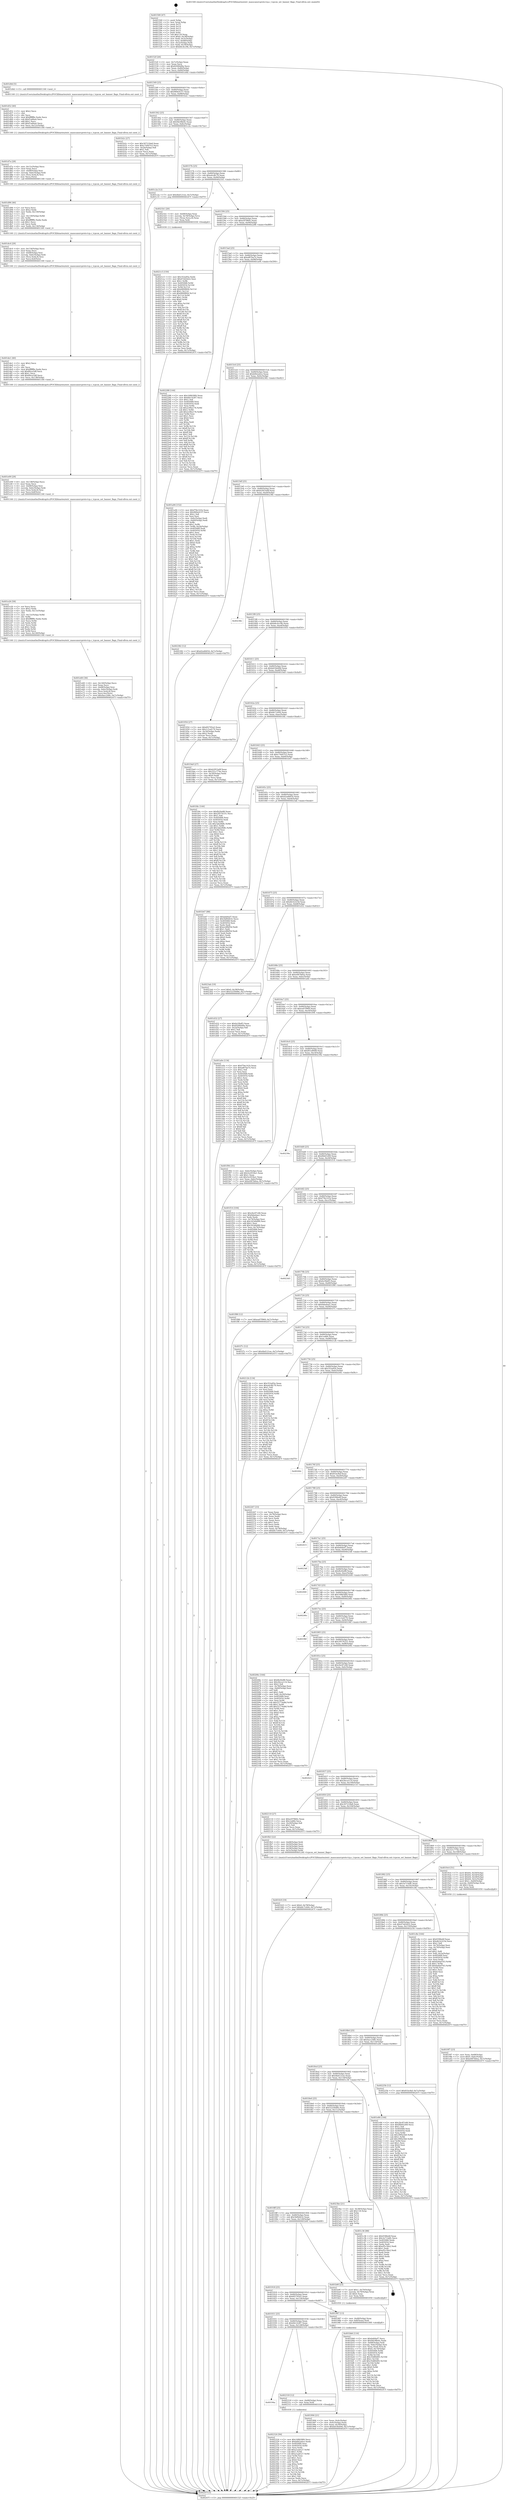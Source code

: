 digraph "0x401500" {
  label = "0x401500 (/mnt/c/Users/mathe/Desktop/tcc/POCII/binaries/extr_masscansrcproto-tcp.c_tcpcon_set_banner_flags_Final-ollvm.out::main(0))"
  labelloc = "t"
  node[shape=record]

  Entry [label="",width=0.3,height=0.3,shape=circle,fillcolor=black,style=filled]
  "0x40152f" [label="{
     0x40152f [26]\l
     | [instrs]\l
     &nbsp;&nbsp;0x40152f \<+3\>: mov -0x7c(%rbp),%eax\l
     &nbsp;&nbsp;0x401532 \<+2\>: mov %eax,%ecx\l
     &nbsp;&nbsp;0x401534 \<+6\>: sub $0x82084d9a,%ecx\l
     &nbsp;&nbsp;0x40153a \<+3\>: mov %eax,-0x80(%rbp)\l
     &nbsp;&nbsp;0x40153d \<+6\>: mov %ecx,-0x84(%rbp)\l
     &nbsp;&nbsp;0x401543 \<+6\>: je 0000000000401d4d \<main+0x84d\>\l
  }"]
  "0x401d4d" [label="{
     0x401d4d [5]\l
     | [instrs]\l
     &nbsp;&nbsp;0x401d4d \<+5\>: call 0000000000401160 \<next_i\>\l
     | [calls]\l
     &nbsp;&nbsp;0x401160 \{1\} (/mnt/c/Users/mathe/Desktop/tcc/POCII/binaries/extr_masscansrcproto-tcp.c_tcpcon_set_banner_flags_Final-ollvm.out::next_i)\l
  }"]
  "0x401549" [label="{
     0x401549 [25]\l
     | [instrs]\l
     &nbsp;&nbsp;0x401549 \<+5\>: jmp 000000000040154e \<main+0x4e\>\l
     &nbsp;&nbsp;0x40154e \<+3\>: mov -0x80(%rbp),%eax\l
     &nbsp;&nbsp;0x401551 \<+5\>: sub $0x969e4157,%eax\l
     &nbsp;&nbsp;0x401556 \<+6\>: mov %eax,-0x88(%rbp)\l
     &nbsp;&nbsp;0x40155c \<+6\>: je 0000000000401b2c \<main+0x62c\>\l
  }"]
  Exit [label="",width=0.3,height=0.3,shape=circle,fillcolor=black,style=filled,peripheries=2]
  "0x401b2c" [label="{
     0x401b2c [27]\l
     | [instrs]\l
     &nbsp;&nbsp;0x401b2c \<+5\>: mov $0x307218a8,%eax\l
     &nbsp;&nbsp;0x401b31 \<+5\>: mov $0xc74407e3,%ecx\l
     &nbsp;&nbsp;0x401b36 \<+3\>: mov -0x2b(%rbp),%dl\l
     &nbsp;&nbsp;0x401b39 \<+3\>: test $0x1,%dl\l
     &nbsp;&nbsp;0x401b3c \<+3\>: cmovne %ecx,%eax\l
     &nbsp;&nbsp;0x401b3f \<+3\>: mov %eax,-0x7c(%rbp)\l
     &nbsp;&nbsp;0x401b42 \<+5\>: jmp 000000000040247f \<main+0xf7f\>\l
  }"]
  "0x401562" [label="{
     0x401562 [25]\l
     | [instrs]\l
     &nbsp;&nbsp;0x401562 \<+5\>: jmp 0000000000401567 \<main+0x67\>\l
     &nbsp;&nbsp;0x401567 \<+3\>: mov -0x80(%rbp),%eax\l
     &nbsp;&nbsp;0x40156a \<+5\>: sub $0x9dc98e0c,%eax\l
     &nbsp;&nbsp;0x40156f \<+6\>: mov %eax,-0x8c(%rbp)\l
     &nbsp;&nbsp;0x401575 \<+6\>: je 0000000000401c2a \<main+0x72a\>\l
  }"]
  "0x402324" [label="{
     0x402324 [94]\l
     | [instrs]\l
     &nbsp;&nbsp;0x402324 \<+5\>: mov $0x168b58f4,%ecx\l
     &nbsp;&nbsp;0x402329 \<+5\>: mov $0xb0b2a0ce,%edx\l
     &nbsp;&nbsp;0x40232e \<+7\>: mov 0x405068,%esi\l
     &nbsp;&nbsp;0x402335 \<+8\>: mov 0x405054,%r8d\l
     &nbsp;&nbsp;0x40233d \<+3\>: mov %esi,%r9d\l
     &nbsp;&nbsp;0x402340 \<+7\>: add $0xa1aafc27,%r9d\l
     &nbsp;&nbsp;0x402347 \<+4\>: sub $0x1,%r9d\l
     &nbsp;&nbsp;0x40234b \<+7\>: sub $0xa1aafc27,%r9d\l
     &nbsp;&nbsp;0x402352 \<+4\>: imul %r9d,%esi\l
     &nbsp;&nbsp;0x402356 \<+3\>: and $0x1,%esi\l
     &nbsp;&nbsp;0x402359 \<+3\>: cmp $0x0,%esi\l
     &nbsp;&nbsp;0x40235c \<+4\>: sete %r10b\l
     &nbsp;&nbsp;0x402360 \<+4\>: cmp $0xa,%r8d\l
     &nbsp;&nbsp;0x402364 \<+4\>: setl %r11b\l
     &nbsp;&nbsp;0x402368 \<+3\>: mov %r10b,%bl\l
     &nbsp;&nbsp;0x40236b \<+3\>: and %r11b,%bl\l
     &nbsp;&nbsp;0x40236e \<+3\>: xor %r11b,%r10b\l
     &nbsp;&nbsp;0x402371 \<+3\>: or %r10b,%bl\l
     &nbsp;&nbsp;0x402374 \<+3\>: test $0x1,%bl\l
     &nbsp;&nbsp;0x402377 \<+3\>: cmovne %edx,%ecx\l
     &nbsp;&nbsp;0x40237a \<+3\>: mov %ecx,-0x7c(%rbp)\l
     &nbsp;&nbsp;0x40237d \<+5\>: jmp 000000000040247f \<main+0xf7f\>\l
  }"]
  "0x401c2a" [label="{
     0x401c2a [12]\l
     | [instrs]\l
     &nbsp;&nbsp;0x401c2a \<+7\>: movl $0x4bd121ee,-0x7c(%rbp)\l
     &nbsp;&nbsp;0x401c31 \<+5\>: jmp 000000000040247f \<main+0xf7f\>\l
  }"]
  "0x40157b" [label="{
     0x40157b [25]\l
     | [instrs]\l
     &nbsp;&nbsp;0x40157b \<+5\>: jmp 0000000000401580 \<main+0x80\>\l
     &nbsp;&nbsp;0x401580 \<+3\>: mov -0x80(%rbp),%eax\l
     &nbsp;&nbsp;0x401583 \<+5\>: sub $0xa4cdfc79,%eax\l
     &nbsp;&nbsp;0x401588 \<+6\>: mov %eax,-0x90(%rbp)\l
     &nbsp;&nbsp;0x40158e \<+6\>: je 00000000004021b1 \<main+0xcb1\>\l
  }"]
  "0x40194a" [label="{
     0x40194a\l
  }", style=dashed]
  "0x4021b1" [label="{
     0x4021b1 [20]\l
     | [instrs]\l
     &nbsp;&nbsp;0x4021b1 \<+4\>: mov -0x68(%rbp),%rax\l
     &nbsp;&nbsp;0x4021b5 \<+4\>: movslq -0x78(%rbp),%rcx\l
     &nbsp;&nbsp;0x4021b9 \<+4\>: mov (%rax,%rcx,8),%rax\l
     &nbsp;&nbsp;0x4021bd \<+3\>: mov %rax,%rdi\l
     &nbsp;&nbsp;0x4021c0 \<+5\>: call 0000000000401030 \<free@plt\>\l
     | [calls]\l
     &nbsp;&nbsp;0x401030 \{1\} (unknown)\l
  }"]
  "0x401594" [label="{
     0x401594 [25]\l
     | [instrs]\l
     &nbsp;&nbsp;0x401594 \<+5\>: jmp 0000000000401599 \<main+0x99\>\l
     &nbsp;&nbsp;0x401599 \<+3\>: mov -0x80(%rbp),%eax\l
     &nbsp;&nbsp;0x40159c \<+5\>: sub $0xa5f7860c,%eax\l
     &nbsp;&nbsp;0x4015a1 \<+6\>: mov %eax,-0x94(%rbp)\l
     &nbsp;&nbsp;0x4015a7 \<+6\>: je 0000000000402288 \<main+0xd88\>\l
  }"]
  "0x402318" [label="{
     0x402318 [12]\l
     | [instrs]\l
     &nbsp;&nbsp;0x402318 \<+4\>: mov -0x68(%rbp),%rax\l
     &nbsp;&nbsp;0x40231c \<+3\>: mov %rax,%rdi\l
     &nbsp;&nbsp;0x40231f \<+5\>: call 0000000000401030 \<free@plt\>\l
     | [calls]\l
     &nbsp;&nbsp;0x401030 \{1\} (unknown)\l
  }"]
  "0x402288" [label="{
     0x402288 [144]\l
     | [instrs]\l
     &nbsp;&nbsp;0x402288 \<+5\>: mov $0x168b58f4,%eax\l
     &nbsp;&nbsp;0x40228d \<+5\>: mov $0x6fe14287,%ecx\l
     &nbsp;&nbsp;0x402292 \<+2\>: mov $0x1,%dl\l
     &nbsp;&nbsp;0x402294 \<+7\>: mov 0x405068,%esi\l
     &nbsp;&nbsp;0x40229b \<+7\>: mov 0x405054,%edi\l
     &nbsp;&nbsp;0x4022a2 \<+3\>: mov %esi,%r8d\l
     &nbsp;&nbsp;0x4022a5 \<+7\>: sub $0x2c96a176,%r8d\l
     &nbsp;&nbsp;0x4022ac \<+4\>: sub $0x1,%r8d\l
     &nbsp;&nbsp;0x4022b0 \<+7\>: add $0x2c96a176,%r8d\l
     &nbsp;&nbsp;0x4022b7 \<+4\>: imul %r8d,%esi\l
     &nbsp;&nbsp;0x4022bb \<+3\>: and $0x1,%esi\l
     &nbsp;&nbsp;0x4022be \<+3\>: cmp $0x0,%esi\l
     &nbsp;&nbsp;0x4022c1 \<+4\>: sete %r9b\l
     &nbsp;&nbsp;0x4022c5 \<+3\>: cmp $0xa,%edi\l
     &nbsp;&nbsp;0x4022c8 \<+4\>: setl %r10b\l
     &nbsp;&nbsp;0x4022cc \<+3\>: mov %r9b,%r11b\l
     &nbsp;&nbsp;0x4022cf \<+4\>: xor $0xff,%r11b\l
     &nbsp;&nbsp;0x4022d3 \<+3\>: mov %r10b,%bl\l
     &nbsp;&nbsp;0x4022d6 \<+3\>: xor $0xff,%bl\l
     &nbsp;&nbsp;0x4022d9 \<+3\>: xor $0x1,%dl\l
     &nbsp;&nbsp;0x4022dc \<+3\>: mov %r11b,%r14b\l
     &nbsp;&nbsp;0x4022df \<+4\>: and $0xff,%r14b\l
     &nbsp;&nbsp;0x4022e3 \<+3\>: and %dl,%r9b\l
     &nbsp;&nbsp;0x4022e6 \<+3\>: mov %bl,%r15b\l
     &nbsp;&nbsp;0x4022e9 \<+4\>: and $0xff,%r15b\l
     &nbsp;&nbsp;0x4022ed \<+3\>: and %dl,%r10b\l
     &nbsp;&nbsp;0x4022f0 \<+3\>: or %r9b,%r14b\l
     &nbsp;&nbsp;0x4022f3 \<+3\>: or %r10b,%r15b\l
     &nbsp;&nbsp;0x4022f6 \<+3\>: xor %r15b,%r14b\l
     &nbsp;&nbsp;0x4022f9 \<+3\>: or %bl,%r11b\l
     &nbsp;&nbsp;0x4022fc \<+4\>: xor $0xff,%r11b\l
     &nbsp;&nbsp;0x402300 \<+3\>: or $0x1,%dl\l
     &nbsp;&nbsp;0x402303 \<+3\>: and %dl,%r11b\l
     &nbsp;&nbsp;0x402306 \<+3\>: or %r11b,%r14b\l
     &nbsp;&nbsp;0x402309 \<+4\>: test $0x1,%r14b\l
     &nbsp;&nbsp;0x40230d \<+3\>: cmovne %ecx,%eax\l
     &nbsp;&nbsp;0x402310 \<+3\>: mov %eax,-0x7c(%rbp)\l
     &nbsp;&nbsp;0x402313 \<+5\>: jmp 000000000040247f \<main+0xf7f\>\l
  }"]
  "0x4015ad" [label="{
     0x4015ad [25]\l
     | [instrs]\l
     &nbsp;&nbsp;0x4015ad \<+5\>: jmp 00000000004015b2 \<main+0xb2\>\l
     &nbsp;&nbsp;0x4015b2 \<+3\>: mov -0x80(%rbp),%eax\l
     &nbsp;&nbsp;0x4015b5 \<+5\>: sub $0xaf87ba7e,%eax\l
     &nbsp;&nbsp;0x4015ba \<+6\>: mov %eax,-0x98(%rbp)\l
     &nbsp;&nbsp;0x4015c0 \<+6\>: je 0000000000401a94 \<main+0x594\>\l
  }"]
  "0x4021c5" [label="{
     0x4021c5 [150]\l
     | [instrs]\l
     &nbsp;&nbsp;0x4021c5 \<+5\>: mov $0x352a95e,%edx\l
     &nbsp;&nbsp;0x4021ca \<+5\>: mov $0x47eb5d22,%esi\l
     &nbsp;&nbsp;0x4021cf \<+3\>: mov $0x1,%r8b\l
     &nbsp;&nbsp;0x4021d2 \<+8\>: mov 0x405068,%r9d\l
     &nbsp;&nbsp;0x4021da \<+8\>: mov 0x405054,%r10d\l
     &nbsp;&nbsp;0x4021e2 \<+3\>: mov %r9d,%r11d\l
     &nbsp;&nbsp;0x4021e5 \<+7\>: add $0xfd00f604,%r11d\l
     &nbsp;&nbsp;0x4021ec \<+4\>: sub $0x1,%r11d\l
     &nbsp;&nbsp;0x4021f0 \<+7\>: sub $0xfd00f604,%r11d\l
     &nbsp;&nbsp;0x4021f7 \<+4\>: imul %r11d,%r9d\l
     &nbsp;&nbsp;0x4021fb \<+4\>: and $0x1,%r9d\l
     &nbsp;&nbsp;0x4021ff \<+4\>: cmp $0x0,%r9d\l
     &nbsp;&nbsp;0x402203 \<+3\>: sete %bl\l
     &nbsp;&nbsp;0x402206 \<+4\>: cmp $0xa,%r10d\l
     &nbsp;&nbsp;0x40220a \<+4\>: setl %r14b\l
     &nbsp;&nbsp;0x40220e \<+3\>: mov %bl,%r15b\l
     &nbsp;&nbsp;0x402211 \<+4\>: xor $0xff,%r15b\l
     &nbsp;&nbsp;0x402215 \<+3\>: mov %r14b,%r12b\l
     &nbsp;&nbsp;0x402218 \<+4\>: xor $0xff,%r12b\l
     &nbsp;&nbsp;0x40221c \<+4\>: xor $0x1,%r8b\l
     &nbsp;&nbsp;0x402220 \<+3\>: mov %r15b,%r13b\l
     &nbsp;&nbsp;0x402223 \<+4\>: and $0xff,%r13b\l
     &nbsp;&nbsp;0x402227 \<+3\>: and %r8b,%bl\l
     &nbsp;&nbsp;0x40222a \<+3\>: mov %r12b,%al\l
     &nbsp;&nbsp;0x40222d \<+2\>: and $0xff,%al\l
     &nbsp;&nbsp;0x40222f \<+3\>: and %r8b,%r14b\l
     &nbsp;&nbsp;0x402232 \<+3\>: or %bl,%r13b\l
     &nbsp;&nbsp;0x402235 \<+3\>: or %r14b,%al\l
     &nbsp;&nbsp;0x402238 \<+3\>: xor %al,%r13b\l
     &nbsp;&nbsp;0x40223b \<+3\>: or %r12b,%r15b\l
     &nbsp;&nbsp;0x40223e \<+4\>: xor $0xff,%r15b\l
     &nbsp;&nbsp;0x402242 \<+4\>: or $0x1,%r8b\l
     &nbsp;&nbsp;0x402246 \<+3\>: and %r8b,%r15b\l
     &nbsp;&nbsp;0x402249 \<+3\>: or %r15b,%r13b\l
     &nbsp;&nbsp;0x40224c \<+4\>: test $0x1,%r13b\l
     &nbsp;&nbsp;0x402250 \<+3\>: cmovne %esi,%edx\l
     &nbsp;&nbsp;0x402253 \<+3\>: mov %edx,-0x7c(%rbp)\l
     &nbsp;&nbsp;0x402256 \<+5\>: jmp 000000000040247f \<main+0xf7f\>\l
  }"]
  "0x401a94" [label="{
     0x401a94 [152]\l
     | [instrs]\l
     &nbsp;&nbsp;0x401a94 \<+5\>: mov $0xf79e141b,%eax\l
     &nbsp;&nbsp;0x401a99 \<+5\>: mov $0x969e4157,%ecx\l
     &nbsp;&nbsp;0x401a9e \<+2\>: mov $0x1,%dl\l
     &nbsp;&nbsp;0x401aa0 \<+2\>: xor %esi,%esi\l
     &nbsp;&nbsp;0x401aa2 \<+3\>: mov -0x6c(%rbp),%edi\l
     &nbsp;&nbsp;0x401aa5 \<+3\>: cmp -0x60(%rbp),%edi\l
     &nbsp;&nbsp;0x401aa8 \<+4\>: setl %r8b\l
     &nbsp;&nbsp;0x401aac \<+4\>: and $0x1,%r8b\l
     &nbsp;&nbsp;0x401ab0 \<+4\>: mov %r8b,-0x2b(%rbp)\l
     &nbsp;&nbsp;0x401ab4 \<+7\>: mov 0x405068,%edi\l
     &nbsp;&nbsp;0x401abb \<+8\>: mov 0x405054,%r9d\l
     &nbsp;&nbsp;0x401ac3 \<+3\>: sub $0x1,%esi\l
     &nbsp;&nbsp;0x401ac6 \<+3\>: mov %edi,%r10d\l
     &nbsp;&nbsp;0x401ac9 \<+3\>: add %esi,%r10d\l
     &nbsp;&nbsp;0x401acc \<+4\>: imul %r10d,%edi\l
     &nbsp;&nbsp;0x401ad0 \<+3\>: and $0x1,%edi\l
     &nbsp;&nbsp;0x401ad3 \<+3\>: cmp $0x0,%edi\l
     &nbsp;&nbsp;0x401ad6 \<+4\>: sete %r8b\l
     &nbsp;&nbsp;0x401ada \<+4\>: cmp $0xa,%r9d\l
     &nbsp;&nbsp;0x401ade \<+4\>: setl %r11b\l
     &nbsp;&nbsp;0x401ae2 \<+3\>: mov %r8b,%bl\l
     &nbsp;&nbsp;0x401ae5 \<+3\>: xor $0xff,%bl\l
     &nbsp;&nbsp;0x401ae8 \<+3\>: mov %r11b,%r14b\l
     &nbsp;&nbsp;0x401aeb \<+4\>: xor $0xff,%r14b\l
     &nbsp;&nbsp;0x401aef \<+3\>: xor $0x1,%dl\l
     &nbsp;&nbsp;0x401af2 \<+3\>: mov %bl,%r15b\l
     &nbsp;&nbsp;0x401af5 \<+4\>: and $0xff,%r15b\l
     &nbsp;&nbsp;0x401af9 \<+3\>: and %dl,%r8b\l
     &nbsp;&nbsp;0x401afc \<+3\>: mov %r14b,%r12b\l
     &nbsp;&nbsp;0x401aff \<+4\>: and $0xff,%r12b\l
     &nbsp;&nbsp;0x401b03 \<+3\>: and %dl,%r11b\l
     &nbsp;&nbsp;0x401b06 \<+3\>: or %r8b,%r15b\l
     &nbsp;&nbsp;0x401b09 \<+3\>: or %r11b,%r12b\l
     &nbsp;&nbsp;0x401b0c \<+3\>: xor %r12b,%r15b\l
     &nbsp;&nbsp;0x401b0f \<+3\>: or %r14b,%bl\l
     &nbsp;&nbsp;0x401b12 \<+3\>: xor $0xff,%bl\l
     &nbsp;&nbsp;0x401b15 \<+3\>: or $0x1,%dl\l
     &nbsp;&nbsp;0x401b18 \<+2\>: and %dl,%bl\l
     &nbsp;&nbsp;0x401b1a \<+3\>: or %bl,%r15b\l
     &nbsp;&nbsp;0x401b1d \<+4\>: test $0x1,%r15b\l
     &nbsp;&nbsp;0x401b21 \<+3\>: cmovne %ecx,%eax\l
     &nbsp;&nbsp;0x401b24 \<+3\>: mov %eax,-0x7c(%rbp)\l
     &nbsp;&nbsp;0x401b27 \<+5\>: jmp 000000000040247f \<main+0xf7f\>\l
  }"]
  "0x4015c6" [label="{
     0x4015c6 [25]\l
     | [instrs]\l
     &nbsp;&nbsp;0x4015c6 \<+5\>: jmp 00000000004015cb \<main+0xcb\>\l
     &nbsp;&nbsp;0x4015cb \<+3\>: mov -0x80(%rbp),%eax\l
     &nbsp;&nbsp;0x4015ce \<+5\>: sub $0xb0b2a0ce,%eax\l
     &nbsp;&nbsp;0x4015d3 \<+6\>: mov %eax,-0x9c(%rbp)\l
     &nbsp;&nbsp;0x4015d9 \<+6\>: je 0000000000402382 \<main+0xe82\>\l
  }"]
  "0x401fc9" [label="{
     0x401fc9 [19]\l
     | [instrs]\l
     &nbsp;&nbsp;0x401fc9 \<+7\>: movl $0x0,-0x78(%rbp)\l
     &nbsp;&nbsp;0x401fd0 \<+7\>: movl $0xbfc7c644,-0x7c(%rbp)\l
     &nbsp;&nbsp;0x401fd7 \<+5\>: jmp 000000000040247f \<main+0xf7f\>\l
  }"]
  "0x402382" [label="{
     0x402382 [12]\l
     | [instrs]\l
     &nbsp;&nbsp;0x402382 \<+7\>: movl $0xd2a46654,-0x7c(%rbp)\l
     &nbsp;&nbsp;0x402389 \<+5\>: jmp 000000000040247f \<main+0xf7f\>\l
  }"]
  "0x4015df" [label="{
     0x4015df [25]\l
     | [instrs]\l
     &nbsp;&nbsp;0x4015df \<+5\>: jmp 00000000004015e4 \<main+0xe4\>\l
     &nbsp;&nbsp;0x4015e4 \<+3\>: mov -0x80(%rbp),%eax\l
     &nbsp;&nbsp;0x4015e7 \<+5\>: sub $0xb2953a9f,%eax\l
     &nbsp;&nbsp;0x4015ec \<+6\>: mov %eax,-0xa0(%rbp)\l
     &nbsp;&nbsp;0x4015f2 \<+6\>: je 000000000040238e \<main+0xe8e\>\l
  }"]
  "0x401e60" [label="{
     0x401e60 [36]\l
     | [instrs]\l
     &nbsp;&nbsp;0x401e60 \<+6\>: mov -0x140(%rbp),%ecx\l
     &nbsp;&nbsp;0x401e66 \<+3\>: imul %eax,%ecx\l
     &nbsp;&nbsp;0x401e69 \<+4\>: mov -0x68(%rbp),%rsi\l
     &nbsp;&nbsp;0x401e6d \<+4\>: movslq -0x6c(%rbp),%rdi\l
     &nbsp;&nbsp;0x401e71 \<+4\>: mov (%rsi,%rdi,8),%rsi\l
     &nbsp;&nbsp;0x401e75 \<+3\>: mov %ecx,0xc(%rsi)\l
     &nbsp;&nbsp;0x401e78 \<+7\>: movl $0x4acc248c,-0x7c(%rbp)\l
     &nbsp;&nbsp;0x401e7f \<+5\>: jmp 000000000040247f \<main+0xf7f\>\l
  }"]
  "0x40238e" [label="{
     0x40238e\l
  }", style=dashed]
  "0x4015f8" [label="{
     0x4015f8 [25]\l
     | [instrs]\l
     &nbsp;&nbsp;0x4015f8 \<+5\>: jmp 00000000004015fd \<main+0xfd\>\l
     &nbsp;&nbsp;0x4015fd \<+3\>: mov -0x80(%rbp),%eax\l
     &nbsp;&nbsp;0x401600 \<+5\>: sub $0xb6c4cc9b,%eax\l
     &nbsp;&nbsp;0x401605 \<+6\>: mov %eax,-0xa4(%rbp)\l
     &nbsp;&nbsp;0x40160b \<+6\>: je 0000000000401954 \<main+0x454\>\l
  }"]
  "0x401e26" [label="{
     0x401e26 [58]\l
     | [instrs]\l
     &nbsp;&nbsp;0x401e26 \<+2\>: xor %ecx,%ecx\l
     &nbsp;&nbsp;0x401e28 \<+5\>: mov $0x2,%edx\l
     &nbsp;&nbsp;0x401e2d \<+6\>: mov %edx,-0x13c(%rbp)\l
     &nbsp;&nbsp;0x401e33 \<+1\>: cltd\l
     &nbsp;&nbsp;0x401e34 \<+7\>: mov -0x13c(%rbp),%r8d\l
     &nbsp;&nbsp;0x401e3b \<+3\>: idiv %r8d\l
     &nbsp;&nbsp;0x401e3e \<+6\>: imul $0xfffffffe,%edx,%edx\l
     &nbsp;&nbsp;0x401e44 \<+3\>: mov %ecx,%r9d\l
     &nbsp;&nbsp;0x401e47 \<+3\>: sub %edx,%r9d\l
     &nbsp;&nbsp;0x401e4a \<+2\>: mov %ecx,%edx\l
     &nbsp;&nbsp;0x401e4c \<+3\>: sub $0x1,%edx\l
     &nbsp;&nbsp;0x401e4f \<+3\>: add %edx,%r9d\l
     &nbsp;&nbsp;0x401e52 \<+3\>: sub %r9d,%ecx\l
     &nbsp;&nbsp;0x401e55 \<+6\>: mov %ecx,-0x140(%rbp)\l
     &nbsp;&nbsp;0x401e5b \<+5\>: call 0000000000401160 \<next_i\>\l
     | [calls]\l
     &nbsp;&nbsp;0x401160 \{1\} (/mnt/c/Users/mathe/Desktop/tcc/POCII/binaries/extr_masscansrcproto-tcp.c_tcpcon_set_banner_flags_Final-ollvm.out::next_i)\l
  }"]
  "0x401954" [label="{
     0x401954 [27]\l
     | [instrs]\l
     &nbsp;&nbsp;0x401954 \<+5\>: mov $0x6f2795a5,%eax\l
     &nbsp;&nbsp;0x401959 \<+5\>: mov $0x1c1ed170,%ecx\l
     &nbsp;&nbsp;0x40195e \<+3\>: mov -0x34(%rbp),%edx\l
     &nbsp;&nbsp;0x401961 \<+3\>: cmp $0x2,%edx\l
     &nbsp;&nbsp;0x401964 \<+3\>: cmovne %ecx,%eax\l
     &nbsp;&nbsp;0x401967 \<+3\>: mov %eax,-0x7c(%rbp)\l
     &nbsp;&nbsp;0x40196a \<+5\>: jmp 000000000040247f \<main+0xf7f\>\l
  }"]
  "0x401611" [label="{
     0x401611 [25]\l
     | [instrs]\l
     &nbsp;&nbsp;0x401611 \<+5\>: jmp 0000000000401616 \<main+0x116\>\l
     &nbsp;&nbsp;0x401616 \<+3\>: mov -0x80(%rbp),%eax\l
     &nbsp;&nbsp;0x401619 \<+5\>: sub $0xbd18eb9d,%eax\l
     &nbsp;&nbsp;0x40161e \<+6\>: mov %eax,-0xa8(%rbp)\l
     &nbsp;&nbsp;0x401624 \<+6\>: je 00000000004019a9 \<main+0x4a9\>\l
  }"]
  "0x40247f" [label="{
     0x40247f [5]\l
     | [instrs]\l
     &nbsp;&nbsp;0x40247f \<+5\>: jmp 000000000040152f \<main+0x2f\>\l
  }"]
  "0x401500" [label="{
     0x401500 [47]\l
     | [instrs]\l
     &nbsp;&nbsp;0x401500 \<+1\>: push %rbp\l
     &nbsp;&nbsp;0x401501 \<+3\>: mov %rsp,%rbp\l
     &nbsp;&nbsp;0x401504 \<+2\>: push %r15\l
     &nbsp;&nbsp;0x401506 \<+2\>: push %r14\l
     &nbsp;&nbsp;0x401508 \<+2\>: push %r13\l
     &nbsp;&nbsp;0x40150a \<+2\>: push %r12\l
     &nbsp;&nbsp;0x40150c \<+1\>: push %rbx\l
     &nbsp;&nbsp;0x40150d \<+7\>: sub $0x118,%rsp\l
     &nbsp;&nbsp;0x401514 \<+7\>: movl $0x0,-0x38(%rbp)\l
     &nbsp;&nbsp;0x40151b \<+3\>: mov %edi,-0x3c(%rbp)\l
     &nbsp;&nbsp;0x40151e \<+4\>: mov %rsi,-0x48(%rbp)\l
     &nbsp;&nbsp;0x401522 \<+3\>: mov -0x3c(%rbp),%edi\l
     &nbsp;&nbsp;0x401525 \<+3\>: mov %edi,-0x34(%rbp)\l
     &nbsp;&nbsp;0x401528 \<+7\>: movl $0xb6c4cc9b,-0x7c(%rbp)\l
  }"]
  "0x401e09" [label="{
     0x401e09 [29]\l
     | [instrs]\l
     &nbsp;&nbsp;0x401e09 \<+6\>: mov -0x138(%rbp),%ecx\l
     &nbsp;&nbsp;0x401e0f \<+3\>: imul %eax,%ecx\l
     &nbsp;&nbsp;0x401e12 \<+4\>: mov -0x68(%rbp),%rsi\l
     &nbsp;&nbsp;0x401e16 \<+4\>: movslq -0x6c(%rbp),%rdi\l
     &nbsp;&nbsp;0x401e1a \<+4\>: mov (%rsi,%rdi,8),%rsi\l
     &nbsp;&nbsp;0x401e1e \<+3\>: mov %ecx,0x8(%rsi)\l
     &nbsp;&nbsp;0x401e21 \<+5\>: call 0000000000401160 \<next_i\>\l
     | [calls]\l
     &nbsp;&nbsp;0x401160 \{1\} (/mnt/c/Users/mathe/Desktop/tcc/POCII/binaries/extr_masscansrcproto-tcp.c_tcpcon_set_banner_flags_Final-ollvm.out::next_i)\l
  }"]
  "0x4019a9" [label="{
     0x4019a9 [27]\l
     | [instrs]\l
     &nbsp;&nbsp;0x4019a9 \<+5\>: mov $0xb2953a9f,%eax\l
     &nbsp;&nbsp;0x4019ae \<+5\>: mov $0x321c774e,%ecx\l
     &nbsp;&nbsp;0x4019b3 \<+3\>: mov -0x30(%rbp),%edx\l
     &nbsp;&nbsp;0x4019b6 \<+3\>: cmp $0x0,%edx\l
     &nbsp;&nbsp;0x4019b9 \<+3\>: cmove %ecx,%eax\l
     &nbsp;&nbsp;0x4019bc \<+3\>: mov %eax,-0x7c(%rbp)\l
     &nbsp;&nbsp;0x4019bf \<+5\>: jmp 000000000040247f \<main+0xf7f\>\l
  }"]
  "0x40162a" [label="{
     0x40162a [25]\l
     | [instrs]\l
     &nbsp;&nbsp;0x40162a \<+5\>: jmp 000000000040162f \<main+0x12f\>\l
     &nbsp;&nbsp;0x40162f \<+3\>: mov -0x80(%rbp),%eax\l
     &nbsp;&nbsp;0x401632 \<+5\>: sub $0xbfc7c644,%eax\l
     &nbsp;&nbsp;0x401637 \<+6\>: mov %eax,-0xac(%rbp)\l
     &nbsp;&nbsp;0x40163d \<+6\>: je 0000000000401fdc \<main+0xadc\>\l
  }"]
  "0x401de1" [label="{
     0x401de1 [40]\l
     | [instrs]\l
     &nbsp;&nbsp;0x401de1 \<+5\>: mov $0x2,%ecx\l
     &nbsp;&nbsp;0x401de6 \<+1\>: cltd\l
     &nbsp;&nbsp;0x401de7 \<+2\>: idiv %ecx\l
     &nbsp;&nbsp;0x401de9 \<+6\>: imul $0xfffffffe,%edx,%ecx\l
     &nbsp;&nbsp;0x401def \<+6\>: sub $0x80ca1bff,%ecx\l
     &nbsp;&nbsp;0x401df5 \<+3\>: add $0x1,%ecx\l
     &nbsp;&nbsp;0x401df8 \<+6\>: add $0x80ca1bff,%ecx\l
     &nbsp;&nbsp;0x401dfe \<+6\>: mov %ecx,-0x138(%rbp)\l
     &nbsp;&nbsp;0x401e04 \<+5\>: call 0000000000401160 \<next_i\>\l
     | [calls]\l
     &nbsp;&nbsp;0x401160 \{1\} (/mnt/c/Users/mathe/Desktop/tcc/POCII/binaries/extr_masscansrcproto-tcp.c_tcpcon_set_banner_flags_Final-ollvm.out::next_i)\l
  }"]
  "0x401fdc" [label="{
     0x401fdc [144]\l
     | [instrs]\l
     &nbsp;&nbsp;0x401fdc \<+5\>: mov $0xfb20e88,%eax\l
     &nbsp;&nbsp;0x401fe1 \<+5\>: mov $0x29576331,%ecx\l
     &nbsp;&nbsp;0x401fe6 \<+2\>: mov $0x1,%dl\l
     &nbsp;&nbsp;0x401fe8 \<+7\>: mov 0x405068,%esi\l
     &nbsp;&nbsp;0x401fef \<+7\>: mov 0x405054,%edi\l
     &nbsp;&nbsp;0x401ff6 \<+3\>: mov %esi,%r8d\l
     &nbsp;&nbsp;0x401ff9 \<+7\>: sub $0x3ab28dfc,%r8d\l
     &nbsp;&nbsp;0x402000 \<+4\>: sub $0x1,%r8d\l
     &nbsp;&nbsp;0x402004 \<+7\>: add $0x3ab28dfc,%r8d\l
     &nbsp;&nbsp;0x40200b \<+4\>: imul %r8d,%esi\l
     &nbsp;&nbsp;0x40200f \<+3\>: and $0x1,%esi\l
     &nbsp;&nbsp;0x402012 \<+3\>: cmp $0x0,%esi\l
     &nbsp;&nbsp;0x402015 \<+4\>: sete %r9b\l
     &nbsp;&nbsp;0x402019 \<+3\>: cmp $0xa,%edi\l
     &nbsp;&nbsp;0x40201c \<+4\>: setl %r10b\l
     &nbsp;&nbsp;0x402020 \<+3\>: mov %r9b,%r11b\l
     &nbsp;&nbsp;0x402023 \<+4\>: xor $0xff,%r11b\l
     &nbsp;&nbsp;0x402027 \<+3\>: mov %r10b,%bl\l
     &nbsp;&nbsp;0x40202a \<+3\>: xor $0xff,%bl\l
     &nbsp;&nbsp;0x40202d \<+3\>: xor $0x1,%dl\l
     &nbsp;&nbsp;0x402030 \<+3\>: mov %r11b,%r14b\l
     &nbsp;&nbsp;0x402033 \<+4\>: and $0xff,%r14b\l
     &nbsp;&nbsp;0x402037 \<+3\>: and %dl,%r9b\l
     &nbsp;&nbsp;0x40203a \<+3\>: mov %bl,%r15b\l
     &nbsp;&nbsp;0x40203d \<+4\>: and $0xff,%r15b\l
     &nbsp;&nbsp;0x402041 \<+3\>: and %dl,%r10b\l
     &nbsp;&nbsp;0x402044 \<+3\>: or %r9b,%r14b\l
     &nbsp;&nbsp;0x402047 \<+3\>: or %r10b,%r15b\l
     &nbsp;&nbsp;0x40204a \<+3\>: xor %r15b,%r14b\l
     &nbsp;&nbsp;0x40204d \<+3\>: or %bl,%r11b\l
     &nbsp;&nbsp;0x402050 \<+4\>: xor $0xff,%r11b\l
     &nbsp;&nbsp;0x402054 \<+3\>: or $0x1,%dl\l
     &nbsp;&nbsp;0x402057 \<+3\>: and %dl,%r11b\l
     &nbsp;&nbsp;0x40205a \<+3\>: or %r11b,%r14b\l
     &nbsp;&nbsp;0x40205d \<+4\>: test $0x1,%r14b\l
     &nbsp;&nbsp;0x402061 \<+3\>: cmovne %ecx,%eax\l
     &nbsp;&nbsp;0x402064 \<+3\>: mov %eax,-0x7c(%rbp)\l
     &nbsp;&nbsp;0x402067 \<+5\>: jmp 000000000040247f \<main+0xf7f\>\l
  }"]
  "0x401643" [label="{
     0x401643 [25]\l
     | [instrs]\l
     &nbsp;&nbsp;0x401643 \<+5\>: jmp 0000000000401648 \<main+0x148\>\l
     &nbsp;&nbsp;0x401648 \<+3\>: mov -0x80(%rbp),%eax\l
     &nbsp;&nbsp;0x40164b \<+5\>: sub $0xc74407e3,%eax\l
     &nbsp;&nbsp;0x401650 \<+6\>: mov %eax,-0xb0(%rbp)\l
     &nbsp;&nbsp;0x401656 \<+6\>: je 0000000000401b47 \<main+0x647\>\l
  }"]
  "0x401dc4" [label="{
     0x401dc4 [29]\l
     | [instrs]\l
     &nbsp;&nbsp;0x401dc4 \<+6\>: mov -0x134(%rbp),%ecx\l
     &nbsp;&nbsp;0x401dca \<+3\>: imul %eax,%ecx\l
     &nbsp;&nbsp;0x401dcd \<+4\>: mov -0x68(%rbp),%rsi\l
     &nbsp;&nbsp;0x401dd1 \<+4\>: movslq -0x6c(%rbp),%rdi\l
     &nbsp;&nbsp;0x401dd5 \<+4\>: mov (%rsi,%rdi,8),%rsi\l
     &nbsp;&nbsp;0x401dd9 \<+3\>: mov %ecx,0x4(%rsi)\l
     &nbsp;&nbsp;0x401ddc \<+5\>: call 0000000000401160 \<next_i\>\l
     | [calls]\l
     &nbsp;&nbsp;0x401160 \{1\} (/mnt/c/Users/mathe/Desktop/tcc/POCII/binaries/extr_masscansrcproto-tcp.c_tcpcon_set_banner_flags_Final-ollvm.out::next_i)\l
  }"]
  "0x401b47" [label="{
     0x401b47 [88]\l
     | [instrs]\l
     &nbsp;&nbsp;0x401b47 \<+5\>: mov $0xbdd4af7,%eax\l
     &nbsp;&nbsp;0x401b4c \<+5\>: mov $0x5bf0d432,%ecx\l
     &nbsp;&nbsp;0x401b51 \<+7\>: mov 0x405068,%edx\l
     &nbsp;&nbsp;0x401b58 \<+7\>: mov 0x405054,%esi\l
     &nbsp;&nbsp;0x401b5f \<+2\>: mov %edx,%edi\l
     &nbsp;&nbsp;0x401b61 \<+6\>: add $0xecd8bf5d,%edi\l
     &nbsp;&nbsp;0x401b67 \<+3\>: sub $0x1,%edi\l
     &nbsp;&nbsp;0x401b6a \<+6\>: sub $0xecd8bf5d,%edi\l
     &nbsp;&nbsp;0x401b70 \<+3\>: imul %edi,%edx\l
     &nbsp;&nbsp;0x401b73 \<+3\>: and $0x1,%edx\l
     &nbsp;&nbsp;0x401b76 \<+3\>: cmp $0x0,%edx\l
     &nbsp;&nbsp;0x401b79 \<+4\>: sete %r8b\l
     &nbsp;&nbsp;0x401b7d \<+3\>: cmp $0xa,%esi\l
     &nbsp;&nbsp;0x401b80 \<+4\>: setl %r9b\l
     &nbsp;&nbsp;0x401b84 \<+3\>: mov %r8b,%r10b\l
     &nbsp;&nbsp;0x401b87 \<+3\>: and %r9b,%r10b\l
     &nbsp;&nbsp;0x401b8a \<+3\>: xor %r9b,%r8b\l
     &nbsp;&nbsp;0x401b8d \<+3\>: or %r8b,%r10b\l
     &nbsp;&nbsp;0x401b90 \<+4\>: test $0x1,%r10b\l
     &nbsp;&nbsp;0x401b94 \<+3\>: cmovne %ecx,%eax\l
     &nbsp;&nbsp;0x401b97 \<+3\>: mov %eax,-0x7c(%rbp)\l
     &nbsp;&nbsp;0x401b9a \<+5\>: jmp 000000000040247f \<main+0xf7f\>\l
  }"]
  "0x40165c" [label="{
     0x40165c [25]\l
     | [instrs]\l
     &nbsp;&nbsp;0x40165c \<+5\>: jmp 0000000000401661 \<main+0x161\>\l
     &nbsp;&nbsp;0x401661 \<+3\>: mov -0x80(%rbp),%eax\l
     &nbsp;&nbsp;0x401664 \<+5\>: sub $0xd2a46654,%eax\l
     &nbsp;&nbsp;0x401669 \<+6\>: mov %eax,-0xb4(%rbp)\l
     &nbsp;&nbsp;0x40166f \<+6\>: je 00000000004023ab \<main+0xeab\>\l
  }"]
  "0x401d96" [label="{
     0x401d96 [46]\l
     | [instrs]\l
     &nbsp;&nbsp;0x401d96 \<+2\>: xor %ecx,%ecx\l
     &nbsp;&nbsp;0x401d98 \<+5\>: mov $0x2,%edx\l
     &nbsp;&nbsp;0x401d9d \<+6\>: mov %edx,-0x130(%rbp)\l
     &nbsp;&nbsp;0x401da3 \<+1\>: cltd\l
     &nbsp;&nbsp;0x401da4 \<+7\>: mov -0x130(%rbp),%r8d\l
     &nbsp;&nbsp;0x401dab \<+3\>: idiv %r8d\l
     &nbsp;&nbsp;0x401dae \<+6\>: imul $0xfffffffe,%edx,%edx\l
     &nbsp;&nbsp;0x401db4 \<+3\>: sub $0x1,%ecx\l
     &nbsp;&nbsp;0x401db7 \<+2\>: sub %ecx,%edx\l
     &nbsp;&nbsp;0x401db9 \<+6\>: mov %edx,-0x134(%rbp)\l
     &nbsp;&nbsp;0x401dbf \<+5\>: call 0000000000401160 \<next_i\>\l
     | [calls]\l
     &nbsp;&nbsp;0x401160 \{1\} (/mnt/c/Users/mathe/Desktop/tcc/POCII/binaries/extr_masscansrcproto-tcp.c_tcpcon_set_banner_flags_Final-ollvm.out::next_i)\l
  }"]
  "0x4023ab" [label="{
     0x4023ab [19]\l
     | [instrs]\l
     &nbsp;&nbsp;0x4023ab \<+7\>: movl $0x0,-0x38(%rbp)\l
     &nbsp;&nbsp;0x4023b2 \<+7\>: movl $0x5225648e,-0x7c(%rbp)\l
     &nbsp;&nbsp;0x4023b9 \<+5\>: jmp 000000000040247f \<main+0xf7f\>\l
  }"]
  "0x401675" [label="{
     0x401675 [25]\l
     | [instrs]\l
     &nbsp;&nbsp;0x401675 \<+5\>: jmp 000000000040167a \<main+0x17a\>\l
     &nbsp;&nbsp;0x40167a \<+3\>: mov -0x80(%rbp),%eax\l
     &nbsp;&nbsp;0x40167d \<+5\>: sub $0xdb1b323d,%eax\l
     &nbsp;&nbsp;0x401682 \<+6\>: mov %eax,-0xb8(%rbp)\l
     &nbsp;&nbsp;0x401688 \<+6\>: je 0000000000401d32 \<main+0x832\>\l
  }"]
  "0x401d7a" [label="{
     0x401d7a [28]\l
     | [instrs]\l
     &nbsp;&nbsp;0x401d7a \<+6\>: mov -0x12c(%rbp),%ecx\l
     &nbsp;&nbsp;0x401d80 \<+3\>: imul %eax,%ecx\l
     &nbsp;&nbsp;0x401d83 \<+4\>: mov -0x68(%rbp),%rsi\l
     &nbsp;&nbsp;0x401d87 \<+4\>: movslq -0x6c(%rbp),%rdi\l
     &nbsp;&nbsp;0x401d8b \<+4\>: mov (%rsi,%rdi,8),%rsi\l
     &nbsp;&nbsp;0x401d8f \<+2\>: mov %ecx,(%rsi)\l
     &nbsp;&nbsp;0x401d91 \<+5\>: call 0000000000401160 \<next_i\>\l
     | [calls]\l
     &nbsp;&nbsp;0x401160 \{1\} (/mnt/c/Users/mathe/Desktop/tcc/POCII/binaries/extr_masscansrcproto-tcp.c_tcpcon_set_banner_flags_Final-ollvm.out::next_i)\l
  }"]
  "0x401d32" [label="{
     0x401d32 [27]\l
     | [instrs]\l
     &nbsp;&nbsp;0x401d32 \<+5\>: mov $0xfa1fbdf3,%eax\l
     &nbsp;&nbsp;0x401d37 \<+5\>: mov $0x82084d9a,%ecx\l
     &nbsp;&nbsp;0x401d3c \<+3\>: mov -0x2a(%rbp),%dl\l
     &nbsp;&nbsp;0x401d3f \<+3\>: test $0x1,%dl\l
     &nbsp;&nbsp;0x401d42 \<+3\>: cmovne %ecx,%eax\l
     &nbsp;&nbsp;0x401d45 \<+3\>: mov %eax,-0x7c(%rbp)\l
     &nbsp;&nbsp;0x401d48 \<+5\>: jmp 000000000040247f \<main+0xf7f\>\l
  }"]
  "0x40168e" [label="{
     0x40168e [25]\l
     | [instrs]\l
     &nbsp;&nbsp;0x40168e \<+5\>: jmp 0000000000401693 \<main+0x193\>\l
     &nbsp;&nbsp;0x401693 \<+3\>: mov -0x80(%rbp),%eax\l
     &nbsp;&nbsp;0x401696 \<+5\>: sub $0xe087b6ea,%eax\l
     &nbsp;&nbsp;0x40169b \<+6\>: mov %eax,-0xbc(%rbp)\l
     &nbsp;&nbsp;0x4016a1 \<+6\>: je 0000000000401a0e \<main+0x50e\>\l
  }"]
  "0x401d52" [label="{
     0x401d52 [40]\l
     | [instrs]\l
     &nbsp;&nbsp;0x401d52 \<+5\>: mov $0x2,%ecx\l
     &nbsp;&nbsp;0x401d57 \<+1\>: cltd\l
     &nbsp;&nbsp;0x401d58 \<+2\>: idiv %ecx\l
     &nbsp;&nbsp;0x401d5a \<+6\>: imul $0xfffffffe,%edx,%ecx\l
     &nbsp;&nbsp;0x401d60 \<+6\>: sub $0xf1a66a4,%ecx\l
     &nbsp;&nbsp;0x401d66 \<+3\>: add $0x1,%ecx\l
     &nbsp;&nbsp;0x401d69 \<+6\>: add $0xf1a66a4,%ecx\l
     &nbsp;&nbsp;0x401d6f \<+6\>: mov %ecx,-0x12c(%rbp)\l
     &nbsp;&nbsp;0x401d75 \<+5\>: call 0000000000401160 \<next_i\>\l
     | [calls]\l
     &nbsp;&nbsp;0x401160 \{1\} (/mnt/c/Users/mathe/Desktop/tcc/POCII/binaries/extr_masscansrcproto-tcp.c_tcpcon_set_banner_flags_Final-ollvm.out::next_i)\l
  }"]
  "0x401a0e" [label="{
     0x401a0e [134]\l
     | [instrs]\l
     &nbsp;&nbsp;0x401a0e \<+5\>: mov $0xf79e141b,%eax\l
     &nbsp;&nbsp;0x401a13 \<+5\>: mov $0xaf87ba7e,%ecx\l
     &nbsp;&nbsp;0x401a18 \<+2\>: mov $0x1,%dl\l
     &nbsp;&nbsp;0x401a1a \<+2\>: xor %esi,%esi\l
     &nbsp;&nbsp;0x401a1c \<+7\>: mov 0x405068,%edi\l
     &nbsp;&nbsp;0x401a23 \<+8\>: mov 0x405054,%r8d\l
     &nbsp;&nbsp;0x401a2b \<+3\>: sub $0x1,%esi\l
     &nbsp;&nbsp;0x401a2e \<+3\>: mov %edi,%r9d\l
     &nbsp;&nbsp;0x401a31 \<+3\>: add %esi,%r9d\l
     &nbsp;&nbsp;0x401a34 \<+4\>: imul %r9d,%edi\l
     &nbsp;&nbsp;0x401a38 \<+3\>: and $0x1,%edi\l
     &nbsp;&nbsp;0x401a3b \<+3\>: cmp $0x0,%edi\l
     &nbsp;&nbsp;0x401a3e \<+4\>: sete %r10b\l
     &nbsp;&nbsp;0x401a42 \<+4\>: cmp $0xa,%r8d\l
     &nbsp;&nbsp;0x401a46 \<+4\>: setl %r11b\l
     &nbsp;&nbsp;0x401a4a \<+3\>: mov %r10b,%bl\l
     &nbsp;&nbsp;0x401a4d \<+3\>: xor $0xff,%bl\l
     &nbsp;&nbsp;0x401a50 \<+3\>: mov %r11b,%r14b\l
     &nbsp;&nbsp;0x401a53 \<+4\>: xor $0xff,%r14b\l
     &nbsp;&nbsp;0x401a57 \<+3\>: xor $0x0,%dl\l
     &nbsp;&nbsp;0x401a5a \<+3\>: mov %bl,%r15b\l
     &nbsp;&nbsp;0x401a5d \<+4\>: and $0x0,%r15b\l
     &nbsp;&nbsp;0x401a61 \<+3\>: and %dl,%r10b\l
     &nbsp;&nbsp;0x401a64 \<+3\>: mov %r14b,%r12b\l
     &nbsp;&nbsp;0x401a67 \<+4\>: and $0x0,%r12b\l
     &nbsp;&nbsp;0x401a6b \<+3\>: and %dl,%r11b\l
     &nbsp;&nbsp;0x401a6e \<+3\>: or %r10b,%r15b\l
     &nbsp;&nbsp;0x401a71 \<+3\>: or %r11b,%r12b\l
     &nbsp;&nbsp;0x401a74 \<+3\>: xor %r12b,%r15b\l
     &nbsp;&nbsp;0x401a77 \<+3\>: or %r14b,%bl\l
     &nbsp;&nbsp;0x401a7a \<+3\>: xor $0xff,%bl\l
     &nbsp;&nbsp;0x401a7d \<+3\>: or $0x0,%dl\l
     &nbsp;&nbsp;0x401a80 \<+2\>: and %dl,%bl\l
     &nbsp;&nbsp;0x401a82 \<+3\>: or %bl,%r15b\l
     &nbsp;&nbsp;0x401a85 \<+4\>: test $0x1,%r15b\l
     &nbsp;&nbsp;0x401a89 \<+3\>: cmovne %ecx,%eax\l
     &nbsp;&nbsp;0x401a8c \<+3\>: mov %eax,-0x7c(%rbp)\l
     &nbsp;&nbsp;0x401a8f \<+5\>: jmp 000000000040247f \<main+0xf7f\>\l
  }"]
  "0x4016a7" [label="{
     0x4016a7 [25]\l
     | [instrs]\l
     &nbsp;&nbsp;0x4016a7 \<+5\>: jmp 00000000004016ac \<main+0x1ac\>\l
     &nbsp;&nbsp;0x4016ac \<+3\>: mov -0x80(%rbp),%eax\l
     &nbsp;&nbsp;0x4016af \<+5\>: sub $0xea07f969,%eax\l
     &nbsp;&nbsp;0x4016b4 \<+6\>: mov %eax,-0xc0(%rbp)\l
     &nbsp;&nbsp;0x4016ba \<+6\>: je 0000000000401f94 \<main+0xa94\>\l
  }"]
  "0x401bb6" [label="{
     0x401bb6 [116]\l
     | [instrs]\l
     &nbsp;&nbsp;0x401bb6 \<+5\>: mov $0xbdd4af7,%ecx\l
     &nbsp;&nbsp;0x401bbb \<+5\>: mov $0x9dc98e0c,%edx\l
     &nbsp;&nbsp;0x401bc0 \<+4\>: mov -0x68(%rbp),%rdi\l
     &nbsp;&nbsp;0x401bc4 \<+4\>: movslq -0x6c(%rbp),%rsi\l
     &nbsp;&nbsp;0x401bc8 \<+4\>: mov %rax,(%rdi,%rsi,8)\l
     &nbsp;&nbsp;0x401bcc \<+7\>: movl $0x0,-0x74(%rbp)\l
     &nbsp;&nbsp;0x401bd3 \<+8\>: mov 0x405068,%r8d\l
     &nbsp;&nbsp;0x401bdb \<+8\>: mov 0x405054,%r9d\l
     &nbsp;&nbsp;0x401be3 \<+3\>: mov %r8d,%r10d\l
     &nbsp;&nbsp;0x401be6 \<+7\>: sub $0x35d80d95,%r10d\l
     &nbsp;&nbsp;0x401bed \<+4\>: sub $0x1,%r10d\l
     &nbsp;&nbsp;0x401bf1 \<+7\>: add $0x35d80d95,%r10d\l
     &nbsp;&nbsp;0x401bf8 \<+4\>: imul %r10d,%r8d\l
     &nbsp;&nbsp;0x401bfc \<+4\>: and $0x1,%r8d\l
     &nbsp;&nbsp;0x401c00 \<+4\>: cmp $0x0,%r8d\l
     &nbsp;&nbsp;0x401c04 \<+4\>: sete %r11b\l
     &nbsp;&nbsp;0x401c08 \<+4\>: cmp $0xa,%r9d\l
     &nbsp;&nbsp;0x401c0c \<+3\>: setl %bl\l
     &nbsp;&nbsp;0x401c0f \<+3\>: mov %r11b,%r14b\l
     &nbsp;&nbsp;0x401c12 \<+3\>: and %bl,%r14b\l
     &nbsp;&nbsp;0x401c15 \<+3\>: xor %bl,%r11b\l
     &nbsp;&nbsp;0x401c18 \<+3\>: or %r11b,%r14b\l
     &nbsp;&nbsp;0x401c1b \<+4\>: test $0x1,%r14b\l
     &nbsp;&nbsp;0x401c1f \<+3\>: cmovne %edx,%ecx\l
     &nbsp;&nbsp;0x401c22 \<+3\>: mov %ecx,-0x7c(%rbp)\l
     &nbsp;&nbsp;0x401c25 \<+5\>: jmp 000000000040247f \<main+0xf7f\>\l
  }"]
  "0x401f94" [label="{
     0x401f94 [31]\l
     | [instrs]\l
     &nbsp;&nbsp;0x401f94 \<+3\>: mov -0x6c(%rbp),%eax\l
     &nbsp;&nbsp;0x401f97 \<+5\>: add $0x5e2934a1,%eax\l
     &nbsp;&nbsp;0x401f9c \<+3\>: add $0x1,%eax\l
     &nbsp;&nbsp;0x401f9f \<+5\>: sub $0x5e2934a1,%eax\l
     &nbsp;&nbsp;0x401fa4 \<+3\>: mov %eax,-0x6c(%rbp)\l
     &nbsp;&nbsp;0x401fa7 \<+7\>: movl $0xe087b6ea,-0x7c(%rbp)\l
     &nbsp;&nbsp;0x401fae \<+5\>: jmp 000000000040247f \<main+0xf7f\>\l
  }"]
  "0x4016c0" [label="{
     0x4016c0 [25]\l
     | [instrs]\l
     &nbsp;&nbsp;0x4016c0 \<+5\>: jmp 00000000004016c5 \<main+0x1c5\>\l
     &nbsp;&nbsp;0x4016c5 \<+3\>: mov -0x80(%rbp),%eax\l
     &nbsp;&nbsp;0x4016c8 \<+5\>: sub $0xf01e89d9,%eax\l
     &nbsp;&nbsp;0x4016cd \<+6\>: mov %eax,-0xc4(%rbp)\l
     &nbsp;&nbsp;0x4016d3 \<+6\>: je 000000000040239a \<main+0xe9a\>\l
  }"]
  "0x4019f7" [label="{
     0x4019f7 [23]\l
     | [instrs]\l
     &nbsp;&nbsp;0x4019f7 \<+4\>: mov %rax,-0x68(%rbp)\l
     &nbsp;&nbsp;0x4019fb \<+7\>: movl $0x0,-0x6c(%rbp)\l
     &nbsp;&nbsp;0x401a02 \<+7\>: movl $0xe087b6ea,-0x7c(%rbp)\l
     &nbsp;&nbsp;0x401a09 \<+5\>: jmp 000000000040247f \<main+0xf7f\>\l
  }"]
  "0x40239a" [label="{
     0x40239a\l
  }", style=dashed]
  "0x4016d9" [label="{
     0x4016d9 [25]\l
     | [instrs]\l
     &nbsp;&nbsp;0x4016d9 \<+5\>: jmp 00000000004016de \<main+0x1de\>\l
     &nbsp;&nbsp;0x4016de \<+3\>: mov -0x80(%rbp),%eax\l
     &nbsp;&nbsp;0x4016e1 \<+5\>: sub $0xf6b65269,%eax\l
     &nbsp;&nbsp;0x4016e6 \<+6\>: mov %eax,-0xc8(%rbp)\l
     &nbsp;&nbsp;0x4016ec \<+6\>: je 0000000000401f14 \<main+0xa14\>\l
  }"]
  "0x401994" [label="{
     0x401994 [21]\l
     | [instrs]\l
     &nbsp;&nbsp;0x401994 \<+3\>: mov %eax,-0x4c(%rbp)\l
     &nbsp;&nbsp;0x401997 \<+3\>: mov -0x4c(%rbp),%eax\l
     &nbsp;&nbsp;0x40199a \<+3\>: mov %eax,-0x30(%rbp)\l
     &nbsp;&nbsp;0x40199d \<+7\>: movl $0xbd18eb9d,-0x7c(%rbp)\l
     &nbsp;&nbsp;0x4019a4 \<+5\>: jmp 000000000040247f \<main+0xf7f\>\l
  }"]
  "0x401f14" [label="{
     0x401f14 [104]\l
     | [instrs]\l
     &nbsp;&nbsp;0x401f14 \<+5\>: mov $0x2bc87c68,%eax\l
     &nbsp;&nbsp;0x401f19 \<+5\>: mov $0xfaba4aa1,%ecx\l
     &nbsp;&nbsp;0x401f1e \<+2\>: xor %edx,%edx\l
     &nbsp;&nbsp;0x401f20 \<+3\>: mov -0x74(%rbp),%esi\l
     &nbsp;&nbsp;0x401f23 \<+6\>: sub $0x343d4d90,%esi\l
     &nbsp;&nbsp;0x401f29 \<+3\>: add $0x1,%esi\l
     &nbsp;&nbsp;0x401f2c \<+6\>: add $0x343d4d90,%esi\l
     &nbsp;&nbsp;0x401f32 \<+3\>: mov %esi,-0x74(%rbp)\l
     &nbsp;&nbsp;0x401f35 \<+7\>: mov 0x405068,%esi\l
     &nbsp;&nbsp;0x401f3c \<+7\>: mov 0x405054,%edi\l
     &nbsp;&nbsp;0x401f43 \<+3\>: sub $0x1,%edx\l
     &nbsp;&nbsp;0x401f46 \<+3\>: mov %esi,%r8d\l
     &nbsp;&nbsp;0x401f49 \<+3\>: add %edx,%r8d\l
     &nbsp;&nbsp;0x401f4c \<+4\>: imul %r8d,%esi\l
     &nbsp;&nbsp;0x401f50 \<+3\>: and $0x1,%esi\l
     &nbsp;&nbsp;0x401f53 \<+3\>: cmp $0x0,%esi\l
     &nbsp;&nbsp;0x401f56 \<+4\>: sete %r9b\l
     &nbsp;&nbsp;0x401f5a \<+3\>: cmp $0xa,%edi\l
     &nbsp;&nbsp;0x401f5d \<+4\>: setl %r10b\l
     &nbsp;&nbsp;0x401f61 \<+3\>: mov %r9b,%r11b\l
     &nbsp;&nbsp;0x401f64 \<+3\>: and %r10b,%r11b\l
     &nbsp;&nbsp;0x401f67 \<+3\>: xor %r10b,%r9b\l
     &nbsp;&nbsp;0x401f6a \<+3\>: or %r9b,%r11b\l
     &nbsp;&nbsp;0x401f6d \<+4\>: test $0x1,%r11b\l
     &nbsp;&nbsp;0x401f71 \<+3\>: cmovne %ecx,%eax\l
     &nbsp;&nbsp;0x401f74 \<+3\>: mov %eax,-0x7c(%rbp)\l
     &nbsp;&nbsp;0x401f77 \<+5\>: jmp 000000000040247f \<main+0xf7f\>\l
  }"]
  "0x4016f2" [label="{
     0x4016f2 [25]\l
     | [instrs]\l
     &nbsp;&nbsp;0x4016f2 \<+5\>: jmp 00000000004016f7 \<main+0x1f7\>\l
     &nbsp;&nbsp;0x4016f7 \<+3\>: mov -0x80(%rbp),%eax\l
     &nbsp;&nbsp;0x4016fa \<+5\>: sub $0xf79e141b,%eax\l
     &nbsp;&nbsp;0x4016ff \<+6\>: mov %eax,-0xcc(%rbp)\l
     &nbsp;&nbsp;0x401705 \<+6\>: je 00000000004023d3 \<main+0xed3\>\l
  }"]
  "0x401931" [label="{
     0x401931 [25]\l
     | [instrs]\l
     &nbsp;&nbsp;0x401931 \<+5\>: jmp 0000000000401936 \<main+0x436\>\l
     &nbsp;&nbsp;0x401936 \<+3\>: mov -0x80(%rbp),%eax\l
     &nbsp;&nbsp;0x401939 \<+5\>: sub $0x6fe14287,%eax\l
     &nbsp;&nbsp;0x40193e \<+6\>: mov %eax,-0x128(%rbp)\l
     &nbsp;&nbsp;0x401944 \<+6\>: je 0000000000402318 \<main+0xe18\>\l
  }"]
  "0x4023d3" [label="{
     0x4023d3\l
  }", style=dashed]
  "0x40170b" [label="{
     0x40170b [25]\l
     | [instrs]\l
     &nbsp;&nbsp;0x40170b \<+5\>: jmp 0000000000401710 \<main+0x210\>\l
     &nbsp;&nbsp;0x401710 \<+3\>: mov -0x80(%rbp),%eax\l
     &nbsp;&nbsp;0x401713 \<+5\>: sub $0xfa1fbdf3,%eax\l
     &nbsp;&nbsp;0x401718 \<+6\>: mov %eax,-0xd0(%rbp)\l
     &nbsp;&nbsp;0x40171e \<+6\>: je 0000000000401f88 \<main+0xa88\>\l
  }"]
  "0x401987" [label="{
     0x401987 [13]\l
     | [instrs]\l
     &nbsp;&nbsp;0x401987 \<+4\>: mov -0x48(%rbp),%rax\l
     &nbsp;&nbsp;0x40198b \<+4\>: mov 0x8(%rax),%rdi\l
     &nbsp;&nbsp;0x40198f \<+5\>: call 0000000000401060 \<atoi@plt\>\l
     | [calls]\l
     &nbsp;&nbsp;0x401060 \{1\} (unknown)\l
  }"]
  "0x401f88" [label="{
     0x401f88 [12]\l
     | [instrs]\l
     &nbsp;&nbsp;0x401f88 \<+7\>: movl $0xea07f969,-0x7c(%rbp)\l
     &nbsp;&nbsp;0x401f8f \<+5\>: jmp 000000000040247f \<main+0xf7f\>\l
  }"]
  "0x401724" [label="{
     0x401724 [25]\l
     | [instrs]\l
     &nbsp;&nbsp;0x401724 \<+5\>: jmp 0000000000401729 \<main+0x229\>\l
     &nbsp;&nbsp;0x401729 \<+3\>: mov -0x80(%rbp),%eax\l
     &nbsp;&nbsp;0x40172c \<+5\>: sub $0xfaba4aa1,%eax\l
     &nbsp;&nbsp;0x401731 \<+6\>: mov %eax,-0xd4(%rbp)\l
     &nbsp;&nbsp;0x401737 \<+6\>: je 0000000000401f7c \<main+0xa7c\>\l
  }"]
  "0x401918" [label="{
     0x401918 [25]\l
     | [instrs]\l
     &nbsp;&nbsp;0x401918 \<+5\>: jmp 000000000040191d \<main+0x41d\>\l
     &nbsp;&nbsp;0x40191d \<+3\>: mov -0x80(%rbp),%eax\l
     &nbsp;&nbsp;0x401920 \<+5\>: sub $0x6f2795a5,%eax\l
     &nbsp;&nbsp;0x401925 \<+6\>: mov %eax,-0x124(%rbp)\l
     &nbsp;&nbsp;0x40192b \<+6\>: je 0000000000401987 \<main+0x487\>\l
  }"]
  "0x401f7c" [label="{
     0x401f7c [12]\l
     | [instrs]\l
     &nbsp;&nbsp;0x401f7c \<+7\>: movl $0x4bd121ee,-0x7c(%rbp)\l
     &nbsp;&nbsp;0x401f83 \<+5\>: jmp 000000000040247f \<main+0xf7f\>\l
  }"]
  "0x40173d" [label="{
     0x40173d [25]\l
     | [instrs]\l
     &nbsp;&nbsp;0x40173d \<+5\>: jmp 0000000000401742 \<main+0x242\>\l
     &nbsp;&nbsp;0x401742 \<+3\>: mov -0x80(%rbp),%eax\l
     &nbsp;&nbsp;0x401745 \<+5\>: sub $0x1ed84,%eax\l
     &nbsp;&nbsp;0x40174a \<+6\>: mov %eax,-0xd8(%rbp)\l
     &nbsp;&nbsp;0x401750 \<+6\>: je 000000000040212b \<main+0xc2b\>\l
  }"]
  "0x401b9f" [label="{
     0x401b9f [23]\l
     | [instrs]\l
     &nbsp;&nbsp;0x401b9f \<+7\>: movl $0x1,-0x70(%rbp)\l
     &nbsp;&nbsp;0x401ba6 \<+4\>: movslq -0x70(%rbp),%rax\l
     &nbsp;&nbsp;0x401baa \<+4\>: shl $0x4,%rax\l
     &nbsp;&nbsp;0x401bae \<+3\>: mov %rax,%rdi\l
     &nbsp;&nbsp;0x401bb1 \<+5\>: call 0000000000401050 \<malloc@plt\>\l
     | [calls]\l
     &nbsp;&nbsp;0x401050 \{1\} (unknown)\l
  }"]
  "0x40212b" [label="{
     0x40212b [134]\l
     | [instrs]\l
     &nbsp;&nbsp;0x40212b \<+5\>: mov $0x352a95e,%eax\l
     &nbsp;&nbsp;0x402130 \<+5\>: mov $0xa4cdfc79,%ecx\l
     &nbsp;&nbsp;0x402135 \<+2\>: mov $0x1,%dl\l
     &nbsp;&nbsp;0x402137 \<+2\>: xor %esi,%esi\l
     &nbsp;&nbsp;0x402139 \<+7\>: mov 0x405068,%edi\l
     &nbsp;&nbsp;0x402140 \<+8\>: mov 0x405054,%r8d\l
     &nbsp;&nbsp;0x402148 \<+3\>: sub $0x1,%esi\l
     &nbsp;&nbsp;0x40214b \<+3\>: mov %edi,%r9d\l
     &nbsp;&nbsp;0x40214e \<+3\>: add %esi,%r9d\l
     &nbsp;&nbsp;0x402151 \<+4\>: imul %r9d,%edi\l
     &nbsp;&nbsp;0x402155 \<+3\>: and $0x1,%edi\l
     &nbsp;&nbsp;0x402158 \<+3\>: cmp $0x0,%edi\l
     &nbsp;&nbsp;0x40215b \<+4\>: sete %r10b\l
     &nbsp;&nbsp;0x40215f \<+4\>: cmp $0xa,%r8d\l
     &nbsp;&nbsp;0x402163 \<+4\>: setl %r11b\l
     &nbsp;&nbsp;0x402167 \<+3\>: mov %r10b,%bl\l
     &nbsp;&nbsp;0x40216a \<+3\>: xor $0xff,%bl\l
     &nbsp;&nbsp;0x40216d \<+3\>: mov %r11b,%r14b\l
     &nbsp;&nbsp;0x402170 \<+4\>: xor $0xff,%r14b\l
     &nbsp;&nbsp;0x402174 \<+3\>: xor $0x0,%dl\l
     &nbsp;&nbsp;0x402177 \<+3\>: mov %bl,%r15b\l
     &nbsp;&nbsp;0x40217a \<+4\>: and $0x0,%r15b\l
     &nbsp;&nbsp;0x40217e \<+3\>: and %dl,%r10b\l
     &nbsp;&nbsp;0x402181 \<+3\>: mov %r14b,%r12b\l
     &nbsp;&nbsp;0x402184 \<+4\>: and $0x0,%r12b\l
     &nbsp;&nbsp;0x402188 \<+3\>: and %dl,%r11b\l
     &nbsp;&nbsp;0x40218b \<+3\>: or %r10b,%r15b\l
     &nbsp;&nbsp;0x40218e \<+3\>: or %r11b,%r12b\l
     &nbsp;&nbsp;0x402191 \<+3\>: xor %r12b,%r15b\l
     &nbsp;&nbsp;0x402194 \<+3\>: or %r14b,%bl\l
     &nbsp;&nbsp;0x402197 \<+3\>: xor $0xff,%bl\l
     &nbsp;&nbsp;0x40219a \<+3\>: or $0x0,%dl\l
     &nbsp;&nbsp;0x40219d \<+2\>: and %dl,%bl\l
     &nbsp;&nbsp;0x40219f \<+3\>: or %bl,%r15b\l
     &nbsp;&nbsp;0x4021a2 \<+4\>: test $0x1,%r15b\l
     &nbsp;&nbsp;0x4021a6 \<+3\>: cmovne %ecx,%eax\l
     &nbsp;&nbsp;0x4021a9 \<+3\>: mov %eax,-0x7c(%rbp)\l
     &nbsp;&nbsp;0x4021ac \<+5\>: jmp 000000000040247f \<main+0xf7f\>\l
  }"]
  "0x401756" [label="{
     0x401756 [25]\l
     | [instrs]\l
     &nbsp;&nbsp;0x401756 \<+5\>: jmp 000000000040175b \<main+0x25b\>\l
     &nbsp;&nbsp;0x40175b \<+3\>: mov -0x80(%rbp),%eax\l
     &nbsp;&nbsp;0x40175e \<+5\>: sub $0x352a95e,%eax\l
     &nbsp;&nbsp;0x401763 \<+6\>: mov %eax,-0xdc(%rbp)\l
     &nbsp;&nbsp;0x401769 \<+6\>: je 000000000040244c \<main+0xf4c\>\l
  }"]
  "0x4018ff" [label="{
     0x4018ff [25]\l
     | [instrs]\l
     &nbsp;&nbsp;0x4018ff \<+5\>: jmp 0000000000401904 \<main+0x404\>\l
     &nbsp;&nbsp;0x401904 \<+3\>: mov -0x80(%rbp),%eax\l
     &nbsp;&nbsp;0x401907 \<+5\>: sub $0x5bf0d432,%eax\l
     &nbsp;&nbsp;0x40190c \<+6\>: mov %eax,-0x120(%rbp)\l
     &nbsp;&nbsp;0x401912 \<+6\>: je 0000000000401b9f \<main+0x69f\>\l
  }"]
  "0x40244c" [label="{
     0x40244c\l
  }", style=dashed]
  "0x40176f" [label="{
     0x40176f [25]\l
     | [instrs]\l
     &nbsp;&nbsp;0x40176f \<+5\>: jmp 0000000000401774 \<main+0x274\>\l
     &nbsp;&nbsp;0x401774 \<+3\>: mov -0x80(%rbp),%eax\l
     &nbsp;&nbsp;0x401777 \<+5\>: sub $0x81bc8af,%eax\l
     &nbsp;&nbsp;0x40177c \<+6\>: mov %eax,-0xe0(%rbp)\l
     &nbsp;&nbsp;0x401782 \<+6\>: je 0000000000402267 \<main+0xd67\>\l
  }"]
  "0x4023be" [label="{
     0x4023be [21]\l
     | [instrs]\l
     &nbsp;&nbsp;0x4023be \<+3\>: mov -0x38(%rbp),%eax\l
     &nbsp;&nbsp;0x4023c1 \<+7\>: add $0x118,%rsp\l
     &nbsp;&nbsp;0x4023c8 \<+1\>: pop %rbx\l
     &nbsp;&nbsp;0x4023c9 \<+2\>: pop %r12\l
     &nbsp;&nbsp;0x4023cb \<+2\>: pop %r13\l
     &nbsp;&nbsp;0x4023cd \<+2\>: pop %r14\l
     &nbsp;&nbsp;0x4023cf \<+2\>: pop %r15\l
     &nbsp;&nbsp;0x4023d1 \<+1\>: pop %rbp\l
     &nbsp;&nbsp;0x4023d2 \<+1\>: ret\l
  }"]
  "0x402267" [label="{
     0x402267 [33]\l
     | [instrs]\l
     &nbsp;&nbsp;0x402267 \<+2\>: xor %eax,%eax\l
     &nbsp;&nbsp;0x402269 \<+3\>: mov -0x78(%rbp),%ecx\l
     &nbsp;&nbsp;0x40226c \<+2\>: mov %eax,%edx\l
     &nbsp;&nbsp;0x40226e \<+2\>: sub %ecx,%edx\l
     &nbsp;&nbsp;0x402270 \<+2\>: mov %eax,%ecx\l
     &nbsp;&nbsp;0x402272 \<+3\>: sub $0x1,%ecx\l
     &nbsp;&nbsp;0x402275 \<+2\>: add %ecx,%edx\l
     &nbsp;&nbsp;0x402277 \<+2\>: sub %edx,%eax\l
     &nbsp;&nbsp;0x402279 \<+3\>: mov %eax,-0x78(%rbp)\l
     &nbsp;&nbsp;0x40227c \<+7\>: movl $0xbfc7c644,-0x7c(%rbp)\l
     &nbsp;&nbsp;0x402283 \<+5\>: jmp 000000000040247f \<main+0xf7f\>\l
  }"]
  "0x401788" [label="{
     0x401788 [25]\l
     | [instrs]\l
     &nbsp;&nbsp;0x401788 \<+5\>: jmp 000000000040178d \<main+0x28d\>\l
     &nbsp;&nbsp;0x40178d \<+3\>: mov -0x80(%rbp),%eax\l
     &nbsp;&nbsp;0x401790 \<+5\>: sub $0x9396e6f,%eax\l
     &nbsp;&nbsp;0x401795 \<+6\>: mov %eax,-0xe4(%rbp)\l
     &nbsp;&nbsp;0x40179b \<+6\>: je 0000000000402415 \<main+0xf15\>\l
  }"]
  "0x4018e6" [label="{
     0x4018e6 [25]\l
     | [instrs]\l
     &nbsp;&nbsp;0x4018e6 \<+5\>: jmp 00000000004018eb \<main+0x3eb\>\l
     &nbsp;&nbsp;0x4018eb \<+3\>: mov -0x80(%rbp),%eax\l
     &nbsp;&nbsp;0x4018ee \<+5\>: sub $0x5225648e,%eax\l
     &nbsp;&nbsp;0x4018f3 \<+6\>: mov %eax,-0x11c(%rbp)\l
     &nbsp;&nbsp;0x4018f9 \<+6\>: je 00000000004023be \<main+0xebe\>\l
  }"]
  "0x402415" [label="{
     0x402415\l
  }", style=dashed]
  "0x4017a1" [label="{
     0x4017a1 [25]\l
     | [instrs]\l
     &nbsp;&nbsp;0x4017a1 \<+5\>: jmp 00000000004017a6 \<main+0x2a6\>\l
     &nbsp;&nbsp;0x4017a6 \<+3\>: mov -0x80(%rbp),%eax\l
     &nbsp;&nbsp;0x4017a9 \<+5\>: sub $0xbdd4af7,%eax\l
     &nbsp;&nbsp;0x4017ae \<+6\>: mov %eax,-0xe8(%rbp)\l
     &nbsp;&nbsp;0x4017b4 \<+6\>: je 00000000004023df \<main+0xedf\>\l
  }"]
  "0x401c36" [label="{
     0x401c36 [88]\l
     | [instrs]\l
     &nbsp;&nbsp;0x401c36 \<+5\>: mov $0x9396e6f,%eax\l
     &nbsp;&nbsp;0x401c3b \<+5\>: mov $0x3e714dfc,%ecx\l
     &nbsp;&nbsp;0x401c40 \<+7\>: mov 0x405068,%edx\l
     &nbsp;&nbsp;0x401c47 \<+7\>: mov 0x405054,%esi\l
     &nbsp;&nbsp;0x401c4e \<+2\>: mov %edx,%edi\l
     &nbsp;&nbsp;0x401c50 \<+6\>: add $0xef5c30e2,%edi\l
     &nbsp;&nbsp;0x401c56 \<+3\>: sub $0x1,%edi\l
     &nbsp;&nbsp;0x401c59 \<+6\>: sub $0xef5c30e2,%edi\l
     &nbsp;&nbsp;0x401c5f \<+3\>: imul %edi,%edx\l
     &nbsp;&nbsp;0x401c62 \<+3\>: and $0x1,%edx\l
     &nbsp;&nbsp;0x401c65 \<+3\>: cmp $0x0,%edx\l
     &nbsp;&nbsp;0x401c68 \<+4\>: sete %r8b\l
     &nbsp;&nbsp;0x401c6c \<+3\>: cmp $0xa,%esi\l
     &nbsp;&nbsp;0x401c6f \<+4\>: setl %r9b\l
     &nbsp;&nbsp;0x401c73 \<+3\>: mov %r8b,%r10b\l
     &nbsp;&nbsp;0x401c76 \<+3\>: and %r9b,%r10b\l
     &nbsp;&nbsp;0x401c79 \<+3\>: xor %r9b,%r8b\l
     &nbsp;&nbsp;0x401c7c \<+3\>: or %r8b,%r10b\l
     &nbsp;&nbsp;0x401c7f \<+4\>: test $0x1,%r10b\l
     &nbsp;&nbsp;0x401c83 \<+3\>: cmovne %ecx,%eax\l
     &nbsp;&nbsp;0x401c86 \<+3\>: mov %eax,-0x7c(%rbp)\l
     &nbsp;&nbsp;0x401c89 \<+5\>: jmp 000000000040247f \<main+0xf7f\>\l
  }"]
  "0x4023df" [label="{
     0x4023df\l
  }", style=dashed]
  "0x4017ba" [label="{
     0x4017ba [25]\l
     | [instrs]\l
     &nbsp;&nbsp;0x4017ba \<+5\>: jmp 00000000004017bf \<main+0x2bf\>\l
     &nbsp;&nbsp;0x4017bf \<+3\>: mov -0x80(%rbp),%eax\l
     &nbsp;&nbsp;0x4017c2 \<+5\>: sub $0xfb20e88,%eax\l
     &nbsp;&nbsp;0x4017c7 \<+6\>: mov %eax,-0xec(%rbp)\l
     &nbsp;&nbsp;0x4017cd \<+6\>: je 0000000000402440 \<main+0xf40\>\l
  }"]
  "0x4018cd" [label="{
     0x4018cd [25]\l
     | [instrs]\l
     &nbsp;&nbsp;0x4018cd \<+5\>: jmp 00000000004018d2 \<main+0x3d2\>\l
     &nbsp;&nbsp;0x4018d2 \<+3\>: mov -0x80(%rbp),%eax\l
     &nbsp;&nbsp;0x4018d5 \<+5\>: sub $0x4bd121ee,%eax\l
     &nbsp;&nbsp;0x4018da \<+6\>: mov %eax,-0x118(%rbp)\l
     &nbsp;&nbsp;0x4018e0 \<+6\>: je 0000000000401c36 \<main+0x736\>\l
  }"]
  "0x402440" [label="{
     0x402440\l
  }", style=dashed]
  "0x4017d3" [label="{
     0x4017d3 [25]\l
     | [instrs]\l
     &nbsp;&nbsp;0x4017d3 \<+5\>: jmp 00000000004017d8 \<main+0x2d8\>\l
     &nbsp;&nbsp;0x4017d8 \<+3\>: mov -0x80(%rbp),%eax\l
     &nbsp;&nbsp;0x4017db \<+5\>: sub $0x168b58f4,%eax\l
     &nbsp;&nbsp;0x4017e0 \<+6\>: mov %eax,-0xf0(%rbp)\l
     &nbsp;&nbsp;0x4017e6 \<+6\>: je 000000000040246c \<main+0xf6c\>\l
  }"]
  "0x401e84" [label="{
     0x401e84 [144]\l
     | [instrs]\l
     &nbsp;&nbsp;0x401e84 \<+5\>: mov $0x2bc87c68,%eax\l
     &nbsp;&nbsp;0x401e89 \<+5\>: mov $0xf6b65269,%ecx\l
     &nbsp;&nbsp;0x401e8e \<+2\>: mov $0x1,%dl\l
     &nbsp;&nbsp;0x401e90 \<+7\>: mov 0x405068,%esi\l
     &nbsp;&nbsp;0x401e97 \<+7\>: mov 0x405054,%edi\l
     &nbsp;&nbsp;0x401e9e \<+3\>: mov %esi,%r8d\l
     &nbsp;&nbsp;0x401ea1 \<+7\>: sub $0x3f90a5b0,%r8d\l
     &nbsp;&nbsp;0x401ea8 \<+4\>: sub $0x1,%r8d\l
     &nbsp;&nbsp;0x401eac \<+7\>: add $0x3f90a5b0,%r8d\l
     &nbsp;&nbsp;0x401eb3 \<+4\>: imul %r8d,%esi\l
     &nbsp;&nbsp;0x401eb7 \<+3\>: and $0x1,%esi\l
     &nbsp;&nbsp;0x401eba \<+3\>: cmp $0x0,%esi\l
     &nbsp;&nbsp;0x401ebd \<+4\>: sete %r9b\l
     &nbsp;&nbsp;0x401ec1 \<+3\>: cmp $0xa,%edi\l
     &nbsp;&nbsp;0x401ec4 \<+4\>: setl %r10b\l
     &nbsp;&nbsp;0x401ec8 \<+3\>: mov %r9b,%r11b\l
     &nbsp;&nbsp;0x401ecb \<+4\>: xor $0xff,%r11b\l
     &nbsp;&nbsp;0x401ecf \<+3\>: mov %r10b,%bl\l
     &nbsp;&nbsp;0x401ed2 \<+3\>: xor $0xff,%bl\l
     &nbsp;&nbsp;0x401ed5 \<+3\>: xor $0x1,%dl\l
     &nbsp;&nbsp;0x401ed8 \<+3\>: mov %r11b,%r14b\l
     &nbsp;&nbsp;0x401edb \<+4\>: and $0xff,%r14b\l
     &nbsp;&nbsp;0x401edf \<+3\>: and %dl,%r9b\l
     &nbsp;&nbsp;0x401ee2 \<+3\>: mov %bl,%r15b\l
     &nbsp;&nbsp;0x401ee5 \<+4\>: and $0xff,%r15b\l
     &nbsp;&nbsp;0x401ee9 \<+3\>: and %dl,%r10b\l
     &nbsp;&nbsp;0x401eec \<+3\>: or %r9b,%r14b\l
     &nbsp;&nbsp;0x401eef \<+3\>: or %r10b,%r15b\l
     &nbsp;&nbsp;0x401ef2 \<+3\>: xor %r15b,%r14b\l
     &nbsp;&nbsp;0x401ef5 \<+3\>: or %bl,%r11b\l
     &nbsp;&nbsp;0x401ef8 \<+4\>: xor $0xff,%r11b\l
     &nbsp;&nbsp;0x401efc \<+3\>: or $0x1,%dl\l
     &nbsp;&nbsp;0x401eff \<+3\>: and %dl,%r11b\l
     &nbsp;&nbsp;0x401f02 \<+3\>: or %r11b,%r14b\l
     &nbsp;&nbsp;0x401f05 \<+4\>: test $0x1,%r14b\l
     &nbsp;&nbsp;0x401f09 \<+3\>: cmovne %ecx,%eax\l
     &nbsp;&nbsp;0x401f0c \<+3\>: mov %eax,-0x7c(%rbp)\l
     &nbsp;&nbsp;0x401f0f \<+5\>: jmp 000000000040247f \<main+0xf7f\>\l
  }"]
  "0x40246c" [label="{
     0x40246c\l
  }", style=dashed]
  "0x4017ec" [label="{
     0x4017ec [25]\l
     | [instrs]\l
     &nbsp;&nbsp;0x4017ec \<+5\>: jmp 00000000004017f1 \<main+0x2f1\>\l
     &nbsp;&nbsp;0x4017f1 \<+3\>: mov -0x80(%rbp),%eax\l
     &nbsp;&nbsp;0x4017f4 \<+5\>: sub $0x1c1ed170,%eax\l
     &nbsp;&nbsp;0x4017f9 \<+6\>: mov %eax,-0xf4(%rbp)\l
     &nbsp;&nbsp;0x4017ff \<+6\>: je 000000000040196f \<main+0x46f\>\l
  }"]
  "0x4018b4" [label="{
     0x4018b4 [25]\l
     | [instrs]\l
     &nbsp;&nbsp;0x4018b4 \<+5\>: jmp 00000000004018b9 \<main+0x3b9\>\l
     &nbsp;&nbsp;0x4018b9 \<+3\>: mov -0x80(%rbp),%eax\l
     &nbsp;&nbsp;0x4018bc \<+5\>: sub $0x4acc248c,%eax\l
     &nbsp;&nbsp;0x4018c1 \<+6\>: mov %eax,-0x114(%rbp)\l
     &nbsp;&nbsp;0x4018c7 \<+6\>: je 0000000000401e84 \<main+0x984\>\l
  }"]
  "0x40196f" [label="{
     0x40196f\l
  }", style=dashed]
  "0x401805" [label="{
     0x401805 [25]\l
     | [instrs]\l
     &nbsp;&nbsp;0x401805 \<+5\>: jmp 000000000040180a \<main+0x30a\>\l
     &nbsp;&nbsp;0x40180a \<+3\>: mov -0x80(%rbp),%eax\l
     &nbsp;&nbsp;0x40180d \<+5\>: sub $0x29576331,%eax\l
     &nbsp;&nbsp;0x401812 \<+6\>: mov %eax,-0xf8(%rbp)\l
     &nbsp;&nbsp;0x401818 \<+6\>: je 000000000040206c \<main+0xb6c\>\l
  }"]
  "0x40225b" [label="{
     0x40225b [12]\l
     | [instrs]\l
     &nbsp;&nbsp;0x40225b \<+7\>: movl $0x81bc8af,-0x7c(%rbp)\l
     &nbsp;&nbsp;0x402262 \<+5\>: jmp 000000000040247f \<main+0xf7f\>\l
  }"]
  "0x40206c" [label="{
     0x40206c [164]\l
     | [instrs]\l
     &nbsp;&nbsp;0x40206c \<+5\>: mov $0xfb20e88,%eax\l
     &nbsp;&nbsp;0x402071 \<+5\>: mov $0x2bcce114,%ecx\l
     &nbsp;&nbsp;0x402076 \<+2\>: mov $0x1,%dl\l
     &nbsp;&nbsp;0x402078 \<+3\>: mov -0x78(%rbp),%esi\l
     &nbsp;&nbsp;0x40207b \<+3\>: cmp -0x60(%rbp),%esi\l
     &nbsp;&nbsp;0x40207e \<+4\>: setl %dil\l
     &nbsp;&nbsp;0x402082 \<+4\>: and $0x1,%dil\l
     &nbsp;&nbsp;0x402086 \<+4\>: mov %dil,-0x29(%rbp)\l
     &nbsp;&nbsp;0x40208a \<+7\>: mov 0x405068,%esi\l
     &nbsp;&nbsp;0x402091 \<+8\>: mov 0x405054,%r8d\l
     &nbsp;&nbsp;0x402099 \<+3\>: mov %esi,%r9d\l
     &nbsp;&nbsp;0x40209c \<+7\>: sub $0x52774a8d,%r9d\l
     &nbsp;&nbsp;0x4020a3 \<+4\>: sub $0x1,%r9d\l
     &nbsp;&nbsp;0x4020a7 \<+7\>: add $0x52774a8d,%r9d\l
     &nbsp;&nbsp;0x4020ae \<+4\>: imul %r9d,%esi\l
     &nbsp;&nbsp;0x4020b2 \<+3\>: and $0x1,%esi\l
     &nbsp;&nbsp;0x4020b5 \<+3\>: cmp $0x0,%esi\l
     &nbsp;&nbsp;0x4020b8 \<+4\>: sete %dil\l
     &nbsp;&nbsp;0x4020bc \<+4\>: cmp $0xa,%r8d\l
     &nbsp;&nbsp;0x4020c0 \<+4\>: setl %r10b\l
     &nbsp;&nbsp;0x4020c4 \<+3\>: mov %dil,%r11b\l
     &nbsp;&nbsp;0x4020c7 \<+4\>: xor $0xff,%r11b\l
     &nbsp;&nbsp;0x4020cb \<+3\>: mov %r10b,%bl\l
     &nbsp;&nbsp;0x4020ce \<+3\>: xor $0xff,%bl\l
     &nbsp;&nbsp;0x4020d1 \<+3\>: xor $0x0,%dl\l
     &nbsp;&nbsp;0x4020d4 \<+3\>: mov %r11b,%r14b\l
     &nbsp;&nbsp;0x4020d7 \<+4\>: and $0x0,%r14b\l
     &nbsp;&nbsp;0x4020db \<+3\>: and %dl,%dil\l
     &nbsp;&nbsp;0x4020de \<+3\>: mov %bl,%r15b\l
     &nbsp;&nbsp;0x4020e1 \<+4\>: and $0x0,%r15b\l
     &nbsp;&nbsp;0x4020e5 \<+3\>: and %dl,%r10b\l
     &nbsp;&nbsp;0x4020e8 \<+3\>: or %dil,%r14b\l
     &nbsp;&nbsp;0x4020eb \<+3\>: or %r10b,%r15b\l
     &nbsp;&nbsp;0x4020ee \<+3\>: xor %r15b,%r14b\l
     &nbsp;&nbsp;0x4020f1 \<+3\>: or %bl,%r11b\l
     &nbsp;&nbsp;0x4020f4 \<+4\>: xor $0xff,%r11b\l
     &nbsp;&nbsp;0x4020f8 \<+3\>: or $0x0,%dl\l
     &nbsp;&nbsp;0x4020fb \<+3\>: and %dl,%r11b\l
     &nbsp;&nbsp;0x4020fe \<+3\>: or %r11b,%r14b\l
     &nbsp;&nbsp;0x402101 \<+4\>: test $0x1,%r14b\l
     &nbsp;&nbsp;0x402105 \<+3\>: cmovne %ecx,%eax\l
     &nbsp;&nbsp;0x402108 \<+3\>: mov %eax,-0x7c(%rbp)\l
     &nbsp;&nbsp;0x40210b \<+5\>: jmp 000000000040247f \<main+0xf7f\>\l
  }"]
  "0x40181e" [label="{
     0x40181e [25]\l
     | [instrs]\l
     &nbsp;&nbsp;0x40181e \<+5\>: jmp 0000000000401823 \<main+0x323\>\l
     &nbsp;&nbsp;0x401823 \<+3\>: mov -0x80(%rbp),%eax\l
     &nbsp;&nbsp;0x401826 \<+5\>: sub $0x2bc87c68,%eax\l
     &nbsp;&nbsp;0x40182b \<+6\>: mov %eax,-0xfc(%rbp)\l
     &nbsp;&nbsp;0x401831 \<+6\>: je 0000000000402421 \<main+0xf21\>\l
  }"]
  "0x40189b" [label="{
     0x40189b [25]\l
     | [instrs]\l
     &nbsp;&nbsp;0x40189b \<+5\>: jmp 00000000004018a0 \<main+0x3a0\>\l
     &nbsp;&nbsp;0x4018a0 \<+3\>: mov -0x80(%rbp),%eax\l
     &nbsp;&nbsp;0x4018a3 \<+5\>: sub $0x47eb5d22,%eax\l
     &nbsp;&nbsp;0x4018a8 \<+6\>: mov %eax,-0x110(%rbp)\l
     &nbsp;&nbsp;0x4018ae \<+6\>: je 000000000040225b \<main+0xd5b\>\l
  }"]
  "0x402421" [label="{
     0x402421\l
  }", style=dashed]
  "0x401837" [label="{
     0x401837 [25]\l
     | [instrs]\l
     &nbsp;&nbsp;0x401837 \<+5\>: jmp 000000000040183c \<main+0x33c\>\l
     &nbsp;&nbsp;0x40183c \<+3\>: mov -0x80(%rbp),%eax\l
     &nbsp;&nbsp;0x40183f \<+5\>: sub $0x2bcce114,%eax\l
     &nbsp;&nbsp;0x401844 \<+6\>: mov %eax,-0x100(%rbp)\l
     &nbsp;&nbsp;0x40184a \<+6\>: je 0000000000402110 \<main+0xc10\>\l
  }"]
  "0x401c8e" [label="{
     0x401c8e [164]\l
     | [instrs]\l
     &nbsp;&nbsp;0x401c8e \<+5\>: mov $0x9396e6f,%eax\l
     &nbsp;&nbsp;0x401c93 \<+5\>: mov $0xdb1b323d,%ecx\l
     &nbsp;&nbsp;0x401c98 \<+2\>: mov $0x1,%dl\l
     &nbsp;&nbsp;0x401c9a \<+3\>: mov -0x74(%rbp),%esi\l
     &nbsp;&nbsp;0x401c9d \<+3\>: cmp -0x70(%rbp),%esi\l
     &nbsp;&nbsp;0x401ca0 \<+4\>: setl %dil\l
     &nbsp;&nbsp;0x401ca4 \<+4\>: and $0x1,%dil\l
     &nbsp;&nbsp;0x401ca8 \<+4\>: mov %dil,-0x2a(%rbp)\l
     &nbsp;&nbsp;0x401cac \<+7\>: mov 0x405068,%esi\l
     &nbsp;&nbsp;0x401cb3 \<+8\>: mov 0x405054,%r8d\l
     &nbsp;&nbsp;0x401cbb \<+3\>: mov %esi,%r9d\l
     &nbsp;&nbsp;0x401cbe \<+7\>: sub $0x6a9ad763,%r9d\l
     &nbsp;&nbsp;0x401cc5 \<+4\>: sub $0x1,%r9d\l
     &nbsp;&nbsp;0x401cc9 \<+7\>: add $0x6a9ad763,%r9d\l
     &nbsp;&nbsp;0x401cd0 \<+4\>: imul %r9d,%esi\l
     &nbsp;&nbsp;0x401cd4 \<+3\>: and $0x1,%esi\l
     &nbsp;&nbsp;0x401cd7 \<+3\>: cmp $0x0,%esi\l
     &nbsp;&nbsp;0x401cda \<+4\>: sete %dil\l
     &nbsp;&nbsp;0x401cde \<+4\>: cmp $0xa,%r8d\l
     &nbsp;&nbsp;0x401ce2 \<+4\>: setl %r10b\l
     &nbsp;&nbsp;0x401ce6 \<+3\>: mov %dil,%r11b\l
     &nbsp;&nbsp;0x401ce9 \<+4\>: xor $0xff,%r11b\l
     &nbsp;&nbsp;0x401ced \<+3\>: mov %r10b,%bl\l
     &nbsp;&nbsp;0x401cf0 \<+3\>: xor $0xff,%bl\l
     &nbsp;&nbsp;0x401cf3 \<+3\>: xor $0x1,%dl\l
     &nbsp;&nbsp;0x401cf6 \<+3\>: mov %r11b,%r14b\l
     &nbsp;&nbsp;0x401cf9 \<+4\>: and $0xff,%r14b\l
     &nbsp;&nbsp;0x401cfd \<+3\>: and %dl,%dil\l
     &nbsp;&nbsp;0x401d00 \<+3\>: mov %bl,%r15b\l
     &nbsp;&nbsp;0x401d03 \<+4\>: and $0xff,%r15b\l
     &nbsp;&nbsp;0x401d07 \<+3\>: and %dl,%r10b\l
     &nbsp;&nbsp;0x401d0a \<+3\>: or %dil,%r14b\l
     &nbsp;&nbsp;0x401d0d \<+3\>: or %r10b,%r15b\l
     &nbsp;&nbsp;0x401d10 \<+3\>: xor %r15b,%r14b\l
     &nbsp;&nbsp;0x401d13 \<+3\>: or %bl,%r11b\l
     &nbsp;&nbsp;0x401d16 \<+4\>: xor $0xff,%r11b\l
     &nbsp;&nbsp;0x401d1a \<+3\>: or $0x1,%dl\l
     &nbsp;&nbsp;0x401d1d \<+3\>: and %dl,%r11b\l
     &nbsp;&nbsp;0x401d20 \<+3\>: or %r11b,%r14b\l
     &nbsp;&nbsp;0x401d23 \<+4\>: test $0x1,%r14b\l
     &nbsp;&nbsp;0x401d27 \<+3\>: cmovne %ecx,%eax\l
     &nbsp;&nbsp;0x401d2a \<+3\>: mov %eax,-0x7c(%rbp)\l
     &nbsp;&nbsp;0x401d2d \<+5\>: jmp 000000000040247f \<main+0xf7f\>\l
  }"]
  "0x402110" [label="{
     0x402110 [27]\l
     | [instrs]\l
     &nbsp;&nbsp;0x402110 \<+5\>: mov $0xa5f7860c,%eax\l
     &nbsp;&nbsp;0x402115 \<+5\>: mov $0x1ed84,%ecx\l
     &nbsp;&nbsp;0x40211a \<+3\>: mov -0x29(%rbp),%dl\l
     &nbsp;&nbsp;0x40211d \<+3\>: test $0x1,%dl\l
     &nbsp;&nbsp;0x402120 \<+3\>: cmovne %ecx,%eax\l
     &nbsp;&nbsp;0x402123 \<+3\>: mov %eax,-0x7c(%rbp)\l
     &nbsp;&nbsp;0x402126 \<+5\>: jmp 000000000040247f \<main+0xf7f\>\l
  }"]
  "0x401850" [label="{
     0x401850 [25]\l
     | [instrs]\l
     &nbsp;&nbsp;0x401850 \<+5\>: jmp 0000000000401855 \<main+0x355\>\l
     &nbsp;&nbsp;0x401855 \<+3\>: mov -0x80(%rbp),%eax\l
     &nbsp;&nbsp;0x401858 \<+5\>: sub $0x307218a8,%eax\l
     &nbsp;&nbsp;0x40185d \<+6\>: mov %eax,-0x104(%rbp)\l
     &nbsp;&nbsp;0x401863 \<+6\>: je 0000000000401fb3 \<main+0xab3\>\l
  }"]
  "0x401882" [label="{
     0x401882 [25]\l
     | [instrs]\l
     &nbsp;&nbsp;0x401882 \<+5\>: jmp 0000000000401887 \<main+0x387\>\l
     &nbsp;&nbsp;0x401887 \<+3\>: mov -0x80(%rbp),%eax\l
     &nbsp;&nbsp;0x40188a \<+5\>: sub $0x3e714dfc,%eax\l
     &nbsp;&nbsp;0x40188f \<+6\>: mov %eax,-0x10c(%rbp)\l
     &nbsp;&nbsp;0x401895 \<+6\>: je 0000000000401c8e \<main+0x78e\>\l
  }"]
  "0x401fb3" [label="{
     0x401fb3 [22]\l
     | [instrs]\l
     &nbsp;&nbsp;0x401fb3 \<+4\>: mov -0x68(%rbp),%rdi\l
     &nbsp;&nbsp;0x401fb7 \<+3\>: mov -0x50(%rbp),%esi\l
     &nbsp;&nbsp;0x401fba \<+3\>: mov -0x54(%rbp),%edx\l
     &nbsp;&nbsp;0x401fbd \<+3\>: mov -0x58(%rbp),%ecx\l
     &nbsp;&nbsp;0x401fc0 \<+4\>: mov -0x5c(%rbp),%r8d\l
     &nbsp;&nbsp;0x401fc4 \<+5\>: call 0000000000401240 \<tcpcon_set_banner_flags\>\l
     | [calls]\l
     &nbsp;&nbsp;0x401240 \{1\} (/mnt/c/Users/mathe/Desktop/tcc/POCII/binaries/extr_masscansrcproto-tcp.c_tcpcon_set_banner_flags_Final-ollvm.out::tcpcon_set_banner_flags)\l
  }"]
  "0x401869" [label="{
     0x401869 [25]\l
     | [instrs]\l
     &nbsp;&nbsp;0x401869 \<+5\>: jmp 000000000040186e \<main+0x36e\>\l
     &nbsp;&nbsp;0x40186e \<+3\>: mov -0x80(%rbp),%eax\l
     &nbsp;&nbsp;0x401871 \<+5\>: sub $0x321c774e,%eax\l
     &nbsp;&nbsp;0x401876 \<+6\>: mov %eax,-0x108(%rbp)\l
     &nbsp;&nbsp;0x40187c \<+6\>: je 00000000004019c4 \<main+0x4c4\>\l
  }"]
  "0x4019c4" [label="{
     0x4019c4 [51]\l
     | [instrs]\l
     &nbsp;&nbsp;0x4019c4 \<+7\>: movl $0x64,-0x50(%rbp)\l
     &nbsp;&nbsp;0x4019cb \<+7\>: movl $0x64,-0x54(%rbp)\l
     &nbsp;&nbsp;0x4019d2 \<+7\>: movl $0x64,-0x58(%rbp)\l
     &nbsp;&nbsp;0x4019d9 \<+7\>: movl $0x64,-0x5c(%rbp)\l
     &nbsp;&nbsp;0x4019e0 \<+7\>: movl $0x1,-0x60(%rbp)\l
     &nbsp;&nbsp;0x4019e7 \<+4\>: movslq -0x60(%rbp),%rax\l
     &nbsp;&nbsp;0x4019eb \<+4\>: shl $0x3,%rax\l
     &nbsp;&nbsp;0x4019ef \<+3\>: mov %rax,%rdi\l
     &nbsp;&nbsp;0x4019f2 \<+5\>: call 0000000000401050 \<malloc@plt\>\l
     | [calls]\l
     &nbsp;&nbsp;0x401050 \{1\} (unknown)\l
  }"]
  Entry -> "0x401500" [label=" 1"]
  "0x40152f" -> "0x401d4d" [label=" 1"]
  "0x40152f" -> "0x401549" [label=" 40"]
  "0x4023be" -> Exit [label=" 1"]
  "0x401549" -> "0x401b2c" [label=" 2"]
  "0x401549" -> "0x401562" [label=" 38"]
  "0x4023ab" -> "0x40247f" [label=" 1"]
  "0x401562" -> "0x401c2a" [label=" 1"]
  "0x401562" -> "0x40157b" [label=" 37"]
  "0x402382" -> "0x40247f" [label=" 1"]
  "0x40157b" -> "0x4021b1" [label=" 1"]
  "0x40157b" -> "0x401594" [label=" 36"]
  "0x402324" -> "0x40247f" [label=" 1"]
  "0x401594" -> "0x402288" [label=" 1"]
  "0x401594" -> "0x4015ad" [label=" 35"]
  "0x402318" -> "0x402324" [label=" 1"]
  "0x4015ad" -> "0x401a94" [label=" 2"]
  "0x4015ad" -> "0x4015c6" [label=" 33"]
  "0x401931" -> "0x402318" [label=" 1"]
  "0x4015c6" -> "0x402382" [label=" 1"]
  "0x4015c6" -> "0x4015df" [label=" 32"]
  "0x401931" -> "0x40194a" [label=" 0"]
  "0x4015df" -> "0x40238e" [label=" 0"]
  "0x4015df" -> "0x4015f8" [label=" 32"]
  "0x402288" -> "0x40247f" [label=" 1"]
  "0x4015f8" -> "0x401954" [label=" 1"]
  "0x4015f8" -> "0x401611" [label=" 31"]
  "0x401954" -> "0x40247f" [label=" 1"]
  "0x401500" -> "0x40152f" [label=" 1"]
  "0x40247f" -> "0x40152f" [label=" 40"]
  "0x402267" -> "0x40247f" [label=" 1"]
  "0x401611" -> "0x4019a9" [label=" 1"]
  "0x401611" -> "0x40162a" [label=" 30"]
  "0x40225b" -> "0x40247f" [label=" 1"]
  "0x40162a" -> "0x401fdc" [label=" 2"]
  "0x40162a" -> "0x401643" [label=" 28"]
  "0x4021c5" -> "0x40247f" [label=" 1"]
  "0x401643" -> "0x401b47" [label=" 1"]
  "0x401643" -> "0x40165c" [label=" 27"]
  "0x4021b1" -> "0x4021c5" [label=" 1"]
  "0x40165c" -> "0x4023ab" [label=" 1"]
  "0x40165c" -> "0x401675" [label=" 26"]
  "0x40212b" -> "0x40247f" [label=" 1"]
  "0x401675" -> "0x401d32" [label=" 2"]
  "0x401675" -> "0x40168e" [label=" 24"]
  "0x402110" -> "0x40247f" [label=" 2"]
  "0x40168e" -> "0x401a0e" [label=" 2"]
  "0x40168e" -> "0x4016a7" [label=" 22"]
  "0x40206c" -> "0x40247f" [label=" 2"]
  "0x4016a7" -> "0x401f94" [label=" 1"]
  "0x4016a7" -> "0x4016c0" [label=" 21"]
  "0x401fdc" -> "0x40247f" [label=" 2"]
  "0x4016c0" -> "0x40239a" [label=" 0"]
  "0x4016c0" -> "0x4016d9" [label=" 21"]
  "0x401fc9" -> "0x40247f" [label=" 1"]
  "0x4016d9" -> "0x401f14" [label=" 1"]
  "0x4016d9" -> "0x4016f2" [label=" 20"]
  "0x401fb3" -> "0x401fc9" [label=" 1"]
  "0x4016f2" -> "0x4023d3" [label=" 0"]
  "0x4016f2" -> "0x40170b" [label=" 20"]
  "0x401f94" -> "0x40247f" [label=" 1"]
  "0x40170b" -> "0x401f88" [label=" 1"]
  "0x40170b" -> "0x401724" [label=" 19"]
  "0x401f88" -> "0x40247f" [label=" 1"]
  "0x401724" -> "0x401f7c" [label=" 1"]
  "0x401724" -> "0x40173d" [label=" 18"]
  "0x401f14" -> "0x40247f" [label=" 1"]
  "0x40173d" -> "0x40212b" [label=" 1"]
  "0x40173d" -> "0x401756" [label=" 17"]
  "0x401e84" -> "0x40247f" [label=" 1"]
  "0x401756" -> "0x40244c" [label=" 0"]
  "0x401756" -> "0x40176f" [label=" 17"]
  "0x401e26" -> "0x401e60" [label=" 1"]
  "0x40176f" -> "0x402267" [label=" 1"]
  "0x40176f" -> "0x401788" [label=" 16"]
  "0x401e09" -> "0x401e26" [label=" 1"]
  "0x401788" -> "0x402415" [label=" 0"]
  "0x401788" -> "0x4017a1" [label=" 16"]
  "0x401dc4" -> "0x401de1" [label=" 1"]
  "0x4017a1" -> "0x4023df" [label=" 0"]
  "0x4017a1" -> "0x4017ba" [label=" 16"]
  "0x401d96" -> "0x401dc4" [label=" 1"]
  "0x4017ba" -> "0x402440" [label=" 0"]
  "0x4017ba" -> "0x4017d3" [label=" 16"]
  "0x401d52" -> "0x401d7a" [label=" 1"]
  "0x4017d3" -> "0x40246c" [label=" 0"]
  "0x4017d3" -> "0x4017ec" [label=" 16"]
  "0x401d4d" -> "0x401d52" [label=" 1"]
  "0x4017ec" -> "0x40196f" [label=" 0"]
  "0x4017ec" -> "0x401805" [label=" 16"]
  "0x401c8e" -> "0x40247f" [label=" 2"]
  "0x401805" -> "0x40206c" [label=" 2"]
  "0x401805" -> "0x40181e" [label=" 14"]
  "0x401c36" -> "0x40247f" [label=" 2"]
  "0x40181e" -> "0x402421" [label=" 0"]
  "0x40181e" -> "0x401837" [label=" 14"]
  "0x401bb6" -> "0x40247f" [label=" 1"]
  "0x401837" -> "0x402110" [label=" 2"]
  "0x401837" -> "0x401850" [label=" 12"]
  "0x401b9f" -> "0x401bb6" [label=" 1"]
  "0x401850" -> "0x401fb3" [label=" 1"]
  "0x401850" -> "0x401869" [label=" 11"]
  "0x401b2c" -> "0x40247f" [label=" 2"]
  "0x401869" -> "0x4019c4" [label=" 1"]
  "0x401869" -> "0x401882" [label=" 10"]
  "0x401b47" -> "0x40247f" [label=" 1"]
  "0x401882" -> "0x401c8e" [label=" 2"]
  "0x401882" -> "0x40189b" [label=" 8"]
  "0x401c2a" -> "0x40247f" [label=" 1"]
  "0x40189b" -> "0x40225b" [label=" 1"]
  "0x40189b" -> "0x4018b4" [label=" 7"]
  "0x401d32" -> "0x40247f" [label=" 2"]
  "0x4018b4" -> "0x401e84" [label=" 1"]
  "0x4018b4" -> "0x4018cd" [label=" 6"]
  "0x401d7a" -> "0x401d96" [label=" 1"]
  "0x4018cd" -> "0x401c36" [label=" 2"]
  "0x4018cd" -> "0x4018e6" [label=" 4"]
  "0x401de1" -> "0x401e09" [label=" 1"]
  "0x4018e6" -> "0x4023be" [label=" 1"]
  "0x4018e6" -> "0x4018ff" [label=" 3"]
  "0x401e60" -> "0x40247f" [label=" 1"]
  "0x4018ff" -> "0x401b9f" [label=" 1"]
  "0x4018ff" -> "0x401918" [label=" 2"]
  "0x401f7c" -> "0x40247f" [label=" 1"]
  "0x401918" -> "0x401987" [label=" 1"]
  "0x401918" -> "0x401931" [label=" 1"]
  "0x401987" -> "0x401994" [label=" 1"]
  "0x401994" -> "0x40247f" [label=" 1"]
  "0x4019a9" -> "0x40247f" [label=" 1"]
  "0x4019c4" -> "0x4019f7" [label=" 1"]
  "0x4019f7" -> "0x40247f" [label=" 1"]
  "0x401a0e" -> "0x40247f" [label=" 2"]
  "0x401a94" -> "0x40247f" [label=" 2"]
}
